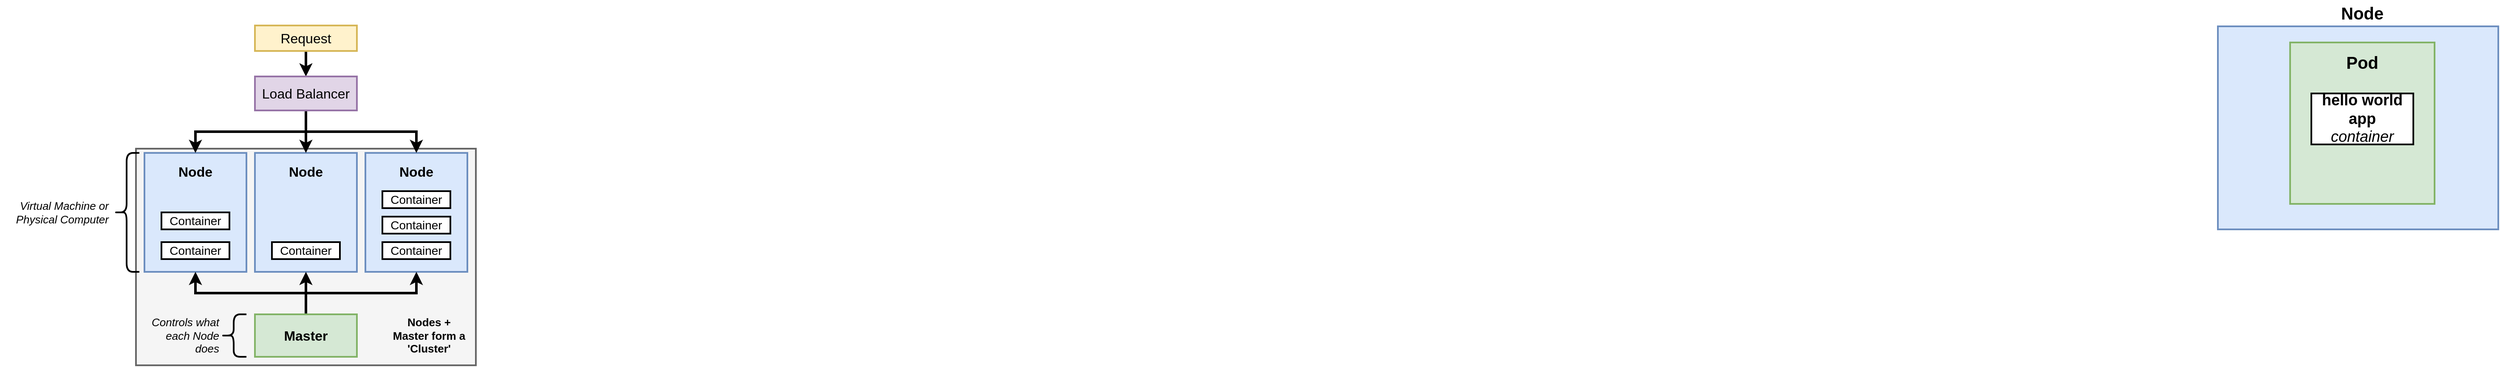 <mxfile version="20.2.3" type="device" pages="5"><diagram id="d8bwwa-ZED88aLFkcesn" name="master"><mxGraphModel dx="1422" dy="865" grid="1" gridSize="10" guides="1" tooltips="1" connect="1" arrows="1" fold="1" page="1" pageScale="1" pageWidth="827" pageHeight="1169" math="0" shadow="0"><root><mxCell id="0"/><mxCell id="1" parent="0"/><mxCell id="liQPKDitOIQD05D9IKX9-5" value="" style="rounded=0;whiteSpace=wrap;html=1;strokeWidth=2;fontSize=13;align=right;fillColor=#f5f5f5;strokeColor=#666666;" parent="1" vertex="1"><mxGeometry x="260" y="435" width="400" height="255" as="geometry"/></mxCell><mxCell id="liQPKDitOIQD05D9IKX9-6" value="Node&lt;br&gt;&lt;br&gt;&lt;br&gt;&lt;br&gt;&lt;br&gt;&lt;br&gt;" style="rounded=0;whiteSpace=wrap;html=1;strokeWidth=2;fontSize=16;align=center;fillColor=#dae8fc;strokeColor=#6c8ebf;fontStyle=1" parent="1" vertex="1"><mxGeometry x="270" y="440" width="120" height="140" as="geometry"/></mxCell><mxCell id="liQPKDitOIQD05D9IKX9-7" value="Node&lt;br&gt;&lt;br&gt;&lt;br&gt;&lt;br&gt;&lt;br&gt;&lt;br&gt;" style="rounded=0;whiteSpace=wrap;html=1;strokeWidth=2;fontSize=16;align=center;fillColor=#dae8fc;strokeColor=#6c8ebf;fontStyle=1" parent="1" vertex="1"><mxGeometry x="400" y="440" width="120" height="140" as="geometry"/></mxCell><mxCell id="liQPKDitOIQD05D9IKX9-8" value="Node&lt;br&gt;&lt;br&gt;&lt;br&gt;&lt;br&gt;&lt;br&gt;&lt;br&gt;" style="rounded=0;whiteSpace=wrap;html=1;strokeWidth=2;fontSize=16;align=center;fillColor=#dae8fc;strokeColor=#6c8ebf;fontStyle=1" parent="1" vertex="1"><mxGeometry x="530" y="440" width="120" height="140" as="geometry"/></mxCell><mxCell id="liQPKDitOIQD05D9IKX9-9" style="edgeStyle=orthogonalEdgeStyle;rounded=0;html=1;exitX=0.5;exitY=0;jettySize=auto;orthogonalLoop=1;strokeWidth=3;fontSize=16;" parent="1" source="liQPKDitOIQD05D9IKX9-12" target="liQPKDitOIQD05D9IKX9-6" edge="1"><mxGeometry relative="1" as="geometry"/></mxCell><mxCell id="liQPKDitOIQD05D9IKX9-10" style="edgeStyle=orthogonalEdgeStyle;rounded=0;html=1;exitX=0.5;exitY=0;jettySize=auto;orthogonalLoop=1;strokeWidth=3;fontSize=16;" parent="1" source="liQPKDitOIQD05D9IKX9-12" target="liQPKDitOIQD05D9IKX9-7" edge="1"><mxGeometry relative="1" as="geometry"/></mxCell><mxCell id="liQPKDitOIQD05D9IKX9-11" style="edgeStyle=orthogonalEdgeStyle;rounded=0;html=1;exitX=0.5;exitY=0;jettySize=auto;orthogonalLoop=1;strokeWidth=3;fontSize=16;" parent="1" source="liQPKDitOIQD05D9IKX9-12" target="liQPKDitOIQD05D9IKX9-8" edge="1"><mxGeometry relative="1" as="geometry"/></mxCell><mxCell id="liQPKDitOIQD05D9IKX9-12" value="Master" style="rounded=0;whiteSpace=wrap;html=1;strokeWidth=2;fontSize=16;align=center;fillColor=#d5e8d4;strokeColor=#82b366;fontStyle=1" parent="1" vertex="1"><mxGeometry x="400" y="630" width="120" height="50" as="geometry"/></mxCell><mxCell id="liQPKDitOIQD05D9IKX9-13" style="edgeStyle=orthogonalEdgeStyle;rounded=0;html=1;exitX=0.5;exitY=1;jettySize=auto;orthogonalLoop=1;strokeWidth=3;fontSize=16;" parent="1" source="liQPKDitOIQD05D9IKX9-14" target="liQPKDitOIQD05D9IKX9-18" edge="1"><mxGeometry relative="1" as="geometry"/></mxCell><mxCell id="liQPKDitOIQD05D9IKX9-14" value="Request" style="rounded=0;whiteSpace=wrap;html=1;strokeWidth=2;fontSize=16;align=center;fillColor=#fff2cc;strokeColor=#d6b656;" parent="1" vertex="1"><mxGeometry x="400" y="290" width="120" height="30" as="geometry"/></mxCell><mxCell id="liQPKDitOIQD05D9IKX9-15" style="edgeStyle=orthogonalEdgeStyle;rounded=0;html=1;exitX=0.5;exitY=1;entryX=0.5;entryY=0;jettySize=auto;orthogonalLoop=1;strokeWidth=3;fontSize=16;" parent="1" source="liQPKDitOIQD05D9IKX9-18" target="liQPKDitOIQD05D9IKX9-6" edge="1"><mxGeometry relative="1" as="geometry"/></mxCell><mxCell id="liQPKDitOIQD05D9IKX9-16" style="edgeStyle=orthogonalEdgeStyle;rounded=0;html=1;exitX=0.5;exitY=1;jettySize=auto;orthogonalLoop=1;strokeWidth=3;fontSize=16;" parent="1" source="liQPKDitOIQD05D9IKX9-18" target="liQPKDitOIQD05D9IKX9-7" edge="1"><mxGeometry relative="1" as="geometry"/></mxCell><mxCell id="liQPKDitOIQD05D9IKX9-17" style="edgeStyle=orthogonalEdgeStyle;rounded=0;html=1;exitX=0.5;exitY=1;jettySize=auto;orthogonalLoop=1;strokeWidth=3;fontSize=16;" parent="1" source="liQPKDitOIQD05D9IKX9-18" target="liQPKDitOIQD05D9IKX9-8" edge="1"><mxGeometry relative="1" as="geometry"/></mxCell><mxCell id="liQPKDitOIQD05D9IKX9-18" value="Load Balancer" style="rounded=0;whiteSpace=wrap;html=1;strokeWidth=2;fontSize=16;align=center;fillColor=#e1d5e7;strokeColor=#9673a6;" parent="1" vertex="1"><mxGeometry x="400" y="350" width="120" height="40" as="geometry"/></mxCell><mxCell id="liQPKDitOIQD05D9IKX9-19" value="Container" style="rounded=0;whiteSpace=wrap;html=1;strokeWidth=2;fontSize=14;align=center;" parent="1" vertex="1"><mxGeometry x="290" y="545" width="80" height="20" as="geometry"/></mxCell><mxCell id="liQPKDitOIQD05D9IKX9-20" value="Container" style="rounded=0;whiteSpace=wrap;html=1;strokeWidth=2;fontSize=14;align=center;" parent="1" vertex="1"><mxGeometry x="420" y="545" width="80" height="20" as="geometry"/></mxCell><mxCell id="liQPKDitOIQD05D9IKX9-21" value="Container" style="rounded=0;whiteSpace=wrap;html=1;strokeWidth=2;fontSize=14;align=center;" parent="1" vertex="1"><mxGeometry x="550" y="545" width="80" height="20" as="geometry"/></mxCell><mxCell id="liQPKDitOIQD05D9IKX9-22" value="Container" style="rounded=0;whiteSpace=wrap;html=1;strokeWidth=2;fontSize=14;align=center;" parent="1" vertex="1"><mxGeometry x="550" y="515" width="80" height="20" as="geometry"/></mxCell><mxCell id="liQPKDitOIQD05D9IKX9-23" value="Container" style="rounded=0;whiteSpace=wrap;html=1;strokeWidth=2;fontSize=14;align=center;" parent="1" vertex="1"><mxGeometry x="550" y="485" width="80" height="20" as="geometry"/></mxCell><mxCell id="liQPKDitOIQD05D9IKX9-24" value="Container" style="rounded=0;whiteSpace=wrap;html=1;strokeWidth=2;fontSize=14;align=center;" parent="1" vertex="1"><mxGeometry x="290" y="510" width="80" height="20" as="geometry"/></mxCell><mxCell id="liQPKDitOIQD05D9IKX9-25" style="edgeStyle=orthogonalEdgeStyle;rounded=0;html=1;exitX=0.25;exitY=1;entryX=0.25;entryY=1;jettySize=auto;orthogonalLoop=1;strokeWidth=3;fontSize=14;" parent="1" source="liQPKDitOIQD05D9IKX9-19" target="liQPKDitOIQD05D9IKX9-19" edge="1"><mxGeometry relative="1" as="geometry"/></mxCell><mxCell id="liQPKDitOIQD05D9IKX9-26" value="Virtual Machine or Physical Computer" style="text;html=1;strokeColor=none;fillColor=none;align=right;verticalAlign=middle;whiteSpace=wrap;rounded=0;fontSize=13;fontStyle=2" parent="1" vertex="1"><mxGeometry x="100" y="500" width="130" height="20" as="geometry"/></mxCell><mxCell id="liQPKDitOIQD05D9IKX9-27" value="" style="shape=curlyBracket;whiteSpace=wrap;html=1;rounded=1;strokeWidth=2;fontSize=20;align=center;" parent="1" vertex="1"><mxGeometry x="360" y="630" width="30" height="50" as="geometry"/></mxCell><mxCell id="liQPKDitOIQD05D9IKX9-28" value="Controls what each Node does" style="text;html=1;strokeColor=none;fillColor=none;align=right;verticalAlign=middle;whiteSpace=wrap;rounded=0;fontSize=13;fontStyle=2" parent="1" vertex="1"><mxGeometry x="270" y="645" width="90" height="20" as="geometry"/></mxCell><mxCell id="liQPKDitOIQD05D9IKX9-29" value="Nodes + Master form a 'Cluster'" style="text;html=1;strokeColor=none;fillColor=none;align=center;verticalAlign=middle;whiteSpace=wrap;rounded=0;fontSize=13;fontStyle=1" parent="1" vertex="1"><mxGeometry x="560" y="632.5" width="90" height="45" as="geometry"/></mxCell><mxCell id="liQPKDitOIQD05D9IKX9-30" value="" style="shape=curlyBracket;whiteSpace=wrap;html=1;rounded=1;strokeWidth=2;fontSize=20;align=center;" parent="1" vertex="1"><mxGeometry x="234" y="440" width="30" height="140" as="geometry"/></mxCell><mxCell id="gTqYe9OvItD3_VMJMryc-1" value="" style="rounded=0;whiteSpace=wrap;html=1;strokeWidth=2;fontSize=20;align=left;fillColor=#dae8fc;strokeColor=#6c8ebf;" parent="1" vertex="1"><mxGeometry x="2710" y="291" width="330" height="239" as="geometry"/></mxCell><mxCell id="gTqYe9OvItD3_VMJMryc-2" value="Pod&lt;br&gt;&lt;br&gt;&lt;br&gt;&lt;br&gt;&lt;br&gt;&lt;br&gt;&lt;br&gt;" style="rounded=0;whiteSpace=wrap;html=1;strokeWidth=2;fontSize=20;align=center;fillColor=#d5e8d4;strokeColor=#82b366;fontStyle=1" parent="1" vertex="1"><mxGeometry x="2795" y="310" width="170" height="190" as="geometry"/></mxCell><mxCell id="gTqYe9OvItD3_VMJMryc-3" value="&lt;b&gt;hello world app&lt;/b&gt;&lt;br&gt;&lt;i&gt;container&lt;/i&gt;" style="rounded=0;whiteSpace=wrap;html=1;strokeWidth=2;fontSize=18;align=center;" parent="1" vertex="1"><mxGeometry x="2820" y="370" width="120" height="60" as="geometry"/></mxCell><mxCell id="gTqYe9OvItD3_VMJMryc-4" value="Node" style="text;html=1;strokeColor=none;fillColor=none;align=center;verticalAlign=middle;whiteSpace=wrap;rounded=0;fontSize=20;fontStyle=1" parent="1" vertex="1"><mxGeometry x="2810" y="260" width="140" height="30" as="geometry"/></mxCell></root></mxGraphModel></diagram><diagram id="yPIWleA8-_ztmyZn7-Gh" name="container"><mxGraphModel dx="1422" dy="865" grid="1" gridSize="10" guides="1" tooltips="1" connect="1" arrows="1" fold="1" page="1" pageScale="1" pageWidth="827" pageHeight="1169" math="0" shadow="0"><root><mxCell id="0"/><mxCell id="1" parent="0"/><mxCell id="FeJFxpr73YjAnh55xDYw-1" value="" style="rounded=0;whiteSpace=wrap;html=1;strokeWidth=4;fontSize=18;align=center;fillColor=none;dashed=1;dashPattern=1 1;strokeColor=#b85450;" parent="1" vertex="1"><mxGeometry x="815" y="148" width="317" height="382" as="geometry"/></mxCell><mxCell id="FeJFxpr73YjAnh55xDYw-2" style="edgeStyle=orthogonalEdgeStyle;rounded=0;html=1;exitX=0.5;exitY=1;jettySize=auto;orthogonalLoop=1;strokeWidth=3;fontSize=18;" parent="1" source="FeJFxpr73YjAnh55xDYw-3" edge="1"><mxGeometry relative="1" as="geometry"><mxPoint x="915.333" y="263.333" as="targetPoint"/></mxGeometry></mxCell><mxCell id="FeJFxpr73YjAnh55xDYw-3" value="" style="rounded=0;whiteSpace=wrap;html=1;strokeWidth=2;fontSize=24;align=center;fillColor=#dae8fc;strokeColor=#6c8ebf;" parent="1" vertex="1"><mxGeometry x="840" y="163" width="150" height="60" as="geometry"/></mxCell><mxCell id="FeJFxpr73YjAnh55xDYw-4" value="Container" style="text;html=1;strokeColor=none;fillColor=none;align=center;verticalAlign=middle;whiteSpace=wrap;rounded=0;dashed=1;dashPattern=1 1;fontSize=18;fontStyle=1" parent="1" vertex="1"><mxGeometry x="962" y="123" width="40" height="20" as="geometry"/></mxCell><mxCell id="FeJFxpr73YjAnh55xDYw-5" value="Network" style="rounded=0;whiteSpace=wrap;html=1;strokeWidth=2;fontSize=14;align=center;fillColor=#dae8fc;strokeColor=#6c8ebf;" parent="1" vertex="1"><mxGeometry x="916.5" y="363" width="82" height="40" as="geometry"/></mxCell><mxCell id="FeJFxpr73YjAnh55xDYw-6" value="Kernel" style="rounded=0;whiteSpace=wrap;html=1;strokeWidth=2;fillColor=#ffffff;fontSize=18;align=center;strokeColor=#000000;" parent="1" vertex="1"><mxGeometry x="855" y="263" width="335" height="60" as="geometry"/></mxCell><mxCell id="FeJFxpr73YjAnh55xDYw-7" value="RAM" style="rounded=0;whiteSpace=wrap;html=1;strokeWidth=2;fontSize=14;align=center;fillColor=#dae8fc;strokeColor=#6c8ebf;" parent="1" vertex="1"><mxGeometry x="827" y="363" width="82" height="40" as="geometry"/></mxCell><mxCell id="FeJFxpr73YjAnh55xDYw-8" value="CPU" style="rounded=0;whiteSpace=wrap;html=1;strokeWidth=2;fontSize=14;align=center;fillColor=#dae8fc;strokeColor=#6c8ebf;" parent="1" vertex="1"><mxGeometry x="1009" y="363" width="82" height="40" as="geometry"/></mxCell><mxCell id="FeJFxpr73YjAnh55xDYw-9" style="edgeStyle=orthogonalEdgeStyle;rounded=0;html=1;exitX=0.5;exitY=1;jettySize=auto;orthogonalLoop=1;strokeWidth=3;fontSize=18;" parent="1" edge="1"><mxGeometry relative="1" as="geometry"><mxPoint x="916" y="323" as="sourcePoint"/><mxPoint x="916" y="353.333" as="targetPoint"/></mxGeometry></mxCell><mxCell id="FeJFxpr73YjAnh55xDYw-10" value="" style="rounded=0;whiteSpace=wrap;html=1;strokeWidth=2;fontSize=14;align=center;fillColor=#dae8fc;strokeColor=#6c8ebf;" parent="1" vertex="1"><mxGeometry x="445" y="422" width="170" height="105" as="geometry"/></mxCell><mxCell id="FeJFxpr73YjAnh55xDYw-11" value="Node:alpine Image" style="rounded=0;whiteSpace=wrap;html=1;strokeWidth=2;fontSize=18;align=center;fillColor=#ffffff;strokeColor=#000000;fontStyle=1" parent="1" vertex="1"><mxGeometry x="445" y="350" width="310" height="43" as="geometry"/></mxCell><mxCell id="FeJFxpr73YjAnh55xDYw-12" value="bin" style="rounded=0;whiteSpace=wrap;html=1;strokeWidth=2;fontSize=12;align=center;" parent="1" vertex="1"><mxGeometry x="460" y="439.5" width="40" height="30" as="geometry"/></mxCell><mxCell id="FeJFxpr73YjAnh55xDYw-13" value="FS Snapshot" style="rounded=0;whiteSpace=wrap;html=1;strokeWidth=2;fontSize=16;align=center;fillColor=#d5e8d4;strokeColor=#82b366;fontStyle=0" parent="1" vertex="1"><mxGeometry x="445" y="393" width="170" height="29" as="geometry"/></mxCell><mxCell id="FeJFxpr73YjAnh55xDYw-14" value="Startup Command" style="rounded=0;whiteSpace=wrap;html=1;strokeWidth=2;fontSize=16;align=center;fillColor=#d5e8d4;strokeColor=#82b366;fontStyle=0" parent="1" vertex="1"><mxGeometry x="615" y="393" width="140" height="29" as="geometry"/></mxCell><mxCell id="FeJFxpr73YjAnh55xDYw-15" value="" style="rounded=0;whiteSpace=wrap;html=1;strokeWidth=2;fontSize=14;align=center;fillColor=#dae8fc;strokeColor=#6c8ebf;" parent="1" vertex="1"><mxGeometry x="615" y="422" width="140" height="105" as="geometry"/></mxCell><mxCell id="FeJFxpr73YjAnh55xDYw-16" value="[&quot;npm&quot;,&quot;start&quot;]" style="rounded=0;whiteSpace=wrap;html=1;strokeWidth=2;fontSize=12;align=center;" parent="1" vertex="1"><mxGeometry x="625" y="459.5" width="120" height="30" as="geometry"/></mxCell><mxCell id="FeJFxpr73YjAnh55xDYw-17" value="Running process" style="text;html=1;strokeColor=none;fillColor=none;align=left;verticalAlign=middle;whiteSpace=wrap;rounded=0;fontSize=13;fontStyle=2" parent="1" vertex="1"><mxGeometry x="999" y="183" width="40" height="20" as="geometry"/></mxCell><mxCell id="FeJFxpr73YjAnh55xDYw-18" value="" style="shape=curlyBracket;whiteSpace=wrap;html=1;rounded=1;strokeWidth=2;fontSize=14;align=center;rotation=180;" parent="1" vertex="1"><mxGeometry x="1002" y="408.5" width="22" height="105" as="geometry"/></mxCell><mxCell id="FeJFxpr73YjAnh55xDYw-19" value="Hard drive segment for this process" style="text;html=1;strokeColor=none;fillColor=none;align=left;verticalAlign=middle;whiteSpace=wrap;rounded=0;fontSize=11;" parent="1" vertex="1"><mxGeometry x="1024" y="431" width="106" height="60" as="geometry"/></mxCell><mxCell id="FeJFxpr73YjAnh55xDYw-20" value="dev" style="rounded=0;whiteSpace=wrap;html=1;strokeWidth=2;fontSize=12;align=center;" parent="1" vertex="1"><mxGeometry x="510" y="439.5" width="40" height="30" as="geometry"/></mxCell><mxCell id="FeJFxpr73YjAnh55xDYw-21" value="etc" style="rounded=0;whiteSpace=wrap;html=1;strokeWidth=2;fontSize=12;align=center;" parent="1" vertex="1"><mxGeometry x="560" y="439.5" width="40" height="30" as="geometry"/></mxCell><mxCell id="FeJFxpr73YjAnh55xDYw-22" value="home" style="rounded=0;whiteSpace=wrap;html=1;strokeWidth=2;fontSize=12;align=center;" parent="1" vertex="1"><mxGeometry x="460" y="479.5" width="40" height="30" as="geometry"/></mxCell><mxCell id="FeJFxpr73YjAnh55xDYw-23" value="proc" style="rounded=0;whiteSpace=wrap;html=1;strokeWidth=2;fontSize=12;align=center;" parent="1" vertex="1"><mxGeometry x="510" y="479.5" width="40" height="30" as="geometry"/></mxCell><mxCell id="FeJFxpr73YjAnh55xDYw-24" value="" style="rounded=0;whiteSpace=wrap;html=1;strokeWidth=2;fontSize=12;align=center;" parent="1" vertex="1"><mxGeometry x="854" y="178" width="127" height="30" as="geometry"/></mxCell><mxCell id="FeJFxpr73YjAnh55xDYw-25" value="FROM" style="rounded=0;whiteSpace=wrap;html=1;strokeWidth=2;fontSize=20;align=center;fillColor=#dae8fc;strokeColor=#6c8ebf;" parent="1" vertex="1"><mxGeometry x="460" y="128" width="80" height="40" as="geometry"/></mxCell><mxCell id="FeJFxpr73YjAnh55xDYw-26" value="node:alpine" style="rounded=0;whiteSpace=wrap;html=1;strokeWidth=2;fontSize=20;align=center;" parent="1" vertex="1"><mxGeometry x="540" y="128" width="220" height="40" as="geometry"/></mxCell><mxCell id="FeJFxpr73YjAnh55xDYw-27" style="edgeStyle=orthogonalEdgeStyle;rounded=0;html=1;exitX=0;exitY=0.25;entryX=0;entryY=0.5;jettySize=auto;orthogonalLoop=1;strokeWidth=3;fontSize=24;" parent="1" source="FeJFxpr73YjAnh55xDYw-28" target="FeJFxpr73YjAnh55xDYw-25" edge="1"><mxGeometry relative="1" as="geometry"/></mxCell><mxCell id="FeJFxpr73YjAnh55xDYw-28" value="RUN" style="rounded=0;whiteSpace=wrap;html=1;strokeWidth=2;fontSize=20;align=center;fillColor=#dae8fc;strokeColor=#6c8ebf;" parent="1" vertex="1"><mxGeometry x="460" y="178" width="80" height="42" as="geometry"/></mxCell><mxCell id="FeJFxpr73YjAnh55xDYw-29" value="npm install" style="rounded=0;whiteSpace=wrap;html=1;strokeWidth=2;fontSize=20;align=center;" parent="1" vertex="1"><mxGeometry x="540" y="178" width="220" height="42" as="geometry"/></mxCell><mxCell id="FeJFxpr73YjAnh55xDYw-30" value="CMD" style="rounded=0;whiteSpace=wrap;html=1;strokeWidth=2;fontSize=20;align=center;fillColor=#dae8fc;strokeColor=#6c8ebf;" parent="1" vertex="1"><mxGeometry x="460" y="233" width="80" height="37" as="geometry"/></mxCell><mxCell id="FeJFxpr73YjAnh55xDYw-31" value="[&quot;npm&quot;, &quot;start&quot;]" style="rounded=0;whiteSpace=wrap;html=1;strokeWidth=2;fontSize=20;align=center;" parent="1" vertex="1"><mxGeometry x="539" y="233" width="221" height="37" as="geometry"/></mxCell><mxCell id="FeJFxpr73YjAnh55xDYw-32" value="redis" style="rounded=0;whiteSpace=wrap;html=1;strokeWidth=2;fontSize=12;align=center;" parent="1" vertex="1"><mxGeometry x="560" y="479.5" width="40" height="30" as="geometry"/></mxCell><mxCell id="FeJFxpr73YjAnh55xDYw-33" style="edgeStyle=orthogonalEdgeStyle;rounded=0;html=1;exitX=0.5;exitY=1;entryX=0.5;entryY=1;jettySize=auto;orthogonalLoop=1;strokeWidth=3;fontSize=20;" parent="1" source="FeJFxpr73YjAnh55xDYw-32" target="FeJFxpr73YjAnh55xDYw-32" edge="1"><mxGeometry relative="1" as="geometry"/></mxCell><mxCell id="FeJFxpr73YjAnh55xDYw-34" value="" style="rounded=0;whiteSpace=wrap;html=1;strokeWidth=2;fontSize=14;align=center;fillColor=#dae8fc;strokeColor=#6c8ebf;" parent="1" vertex="1"><mxGeometry x="445" y="422" width="170" height="105" as="geometry"/></mxCell><mxCell id="FeJFxpr73YjAnh55xDYw-35" value="bin" style="rounded=0;whiteSpace=wrap;html=1;strokeWidth=2;fontSize=12;align=center;" parent="1" vertex="1"><mxGeometry x="460" y="439.5" width="40" height="30" as="geometry"/></mxCell><mxCell id="FeJFxpr73YjAnh55xDYw-36" value="dev" style="rounded=0;whiteSpace=wrap;html=1;strokeWidth=2;fontSize=12;align=center;" parent="1" vertex="1"><mxGeometry x="510" y="439.5" width="40" height="30" as="geometry"/></mxCell><mxCell id="FeJFxpr73YjAnh55xDYw-37" value="etc" style="rounded=0;whiteSpace=wrap;html=1;strokeWidth=2;fontSize=12;align=center;" parent="1" vertex="1"><mxGeometry x="560" y="439.5" width="40" height="30" as="geometry"/></mxCell><mxCell id="FeJFxpr73YjAnh55xDYw-38" value="home" style="rounded=0;whiteSpace=wrap;html=1;strokeWidth=2;fontSize=12;align=center;" parent="1" vertex="1"><mxGeometry x="460" y="479.5" width="40" height="30" as="geometry"/></mxCell><mxCell id="FeJFxpr73YjAnh55xDYw-39" value="proc" style="rounded=0;whiteSpace=wrap;html=1;strokeWidth=2;fontSize=12;align=center;" parent="1" vertex="1"><mxGeometry x="510" y="479.5" width="40" height="30" as="geometry"/></mxCell><mxCell id="FeJFxpr73YjAnh55xDYw-40" style="edgeStyle=orthogonalEdgeStyle;rounded=0;html=1;exitX=0.5;exitY=1;entryX=0.5;entryY=1;jettySize=auto;orthogonalLoop=1;strokeWidth=3;fontSize=20;" parent="1" edge="1"><mxGeometry relative="1" as="geometry"><mxPoint x="580" y="509.333" as="sourcePoint"/><mxPoint x="580" y="509.333" as="targetPoint"/></mxGeometry></mxCell><mxCell id="FeJFxpr73YjAnh55xDYw-41" value="" style="rounded=0;whiteSpace=wrap;html=1;strokeWidth=2;fontSize=14;align=center;fillColor=#dae8fc;strokeColor=#6c8ebf;" parent="1" vertex="1"><mxGeometry x="827" y="408.5" width="170" height="105" as="geometry"/></mxCell><mxCell id="FeJFxpr73YjAnh55xDYw-42" value="bin" style="rounded=0;whiteSpace=wrap;html=1;strokeWidth=2;fontSize=12;align=center;" parent="1" vertex="1"><mxGeometry x="842" y="426" width="40" height="30" as="geometry"/></mxCell><mxCell id="FeJFxpr73YjAnh55xDYw-43" value="dev" style="rounded=0;whiteSpace=wrap;html=1;strokeWidth=2;fontSize=12;align=center;" parent="1" vertex="1"><mxGeometry x="892" y="426" width="40" height="30" as="geometry"/></mxCell><mxCell id="FeJFxpr73YjAnh55xDYw-44" value="etc" style="rounded=0;whiteSpace=wrap;html=1;strokeWidth=2;fontSize=12;align=center;" parent="1" vertex="1"><mxGeometry x="942" y="426" width="40" height="30" as="geometry"/></mxCell><mxCell id="FeJFxpr73YjAnh55xDYw-45" value="home" style="rounded=0;whiteSpace=wrap;html=1;strokeWidth=2;fontSize=12;align=center;" parent="1" vertex="1"><mxGeometry x="842" y="466" width="40" height="30" as="geometry"/></mxCell><mxCell id="FeJFxpr73YjAnh55xDYw-46" value="proc" style="rounded=0;whiteSpace=wrap;html=1;strokeWidth=2;fontSize=12;align=center;" parent="1" vertex="1"><mxGeometry x="892" y="466" width="40" height="30" as="geometry"/></mxCell><mxCell id="FeJFxpr73YjAnh55xDYw-47" value="redis" style="rounded=0;whiteSpace=wrap;html=1;strokeWidth=2;fontSize=12;align=center;" parent="1" vertex="1"><mxGeometry x="942" y="466" width="40" height="30" as="geometry"/></mxCell><mxCell id="FeJFxpr73YjAnh55xDYw-48" style="edgeStyle=orthogonalEdgeStyle;rounded=0;html=1;exitX=0.5;exitY=1;entryX=0.5;entryY=1;jettySize=auto;orthogonalLoop=1;strokeWidth=3;fontSize=20;" parent="1" source="FeJFxpr73YjAnh55xDYw-47" target="FeJFxpr73YjAnh55xDYw-47" edge="1"><mxGeometry relative="1" as="geometry"/></mxCell><mxCell id="FeJFxpr73YjAnh55xDYw-49" value="" style="rounded=0;whiteSpace=wrap;html=1;strokeWidth=2;fontSize=14;align=center;fillColor=#dae8fc;strokeColor=#6c8ebf;" parent="1" vertex="1"><mxGeometry x="827" y="408.5" width="170" height="105" as="geometry"/></mxCell><mxCell id="FeJFxpr73YjAnh55xDYw-50" value="bin" style="rounded=0;whiteSpace=wrap;html=1;strokeWidth=2;fontSize=12;align=center;" parent="1" vertex="1"><mxGeometry x="842" y="426" width="40" height="30" as="geometry"/></mxCell><mxCell id="FeJFxpr73YjAnh55xDYw-51" value="dev" style="rounded=0;whiteSpace=wrap;html=1;strokeWidth=2;fontSize=12;align=center;" parent="1" vertex="1"><mxGeometry x="892" y="426" width="40" height="30" as="geometry"/></mxCell><mxCell id="FeJFxpr73YjAnh55xDYw-52" value="etc" style="rounded=0;whiteSpace=wrap;html=1;strokeWidth=2;fontSize=12;align=center;" parent="1" vertex="1"><mxGeometry x="942" y="426" width="40" height="30" as="geometry"/></mxCell><mxCell id="FeJFxpr73YjAnh55xDYw-53" value="home" style="rounded=0;whiteSpace=wrap;html=1;strokeWidth=2;fontSize=12;align=center;" parent="1" vertex="1"><mxGeometry x="842" y="466" width="40" height="30" as="geometry"/></mxCell><mxCell id="FeJFxpr73YjAnh55xDYw-54" value="proc" style="rounded=0;whiteSpace=wrap;html=1;strokeWidth=2;fontSize=12;align=center;" parent="1" vertex="1"><mxGeometry x="892" y="466" width="40" height="30" as="geometry"/></mxCell><mxCell id="mhTsqlDxLHIKF_YkwY3V-1" value="" style="rounded=0;whiteSpace=wrap;html=1;strokeWidth=2;fontSize=20;align=left;fillColor=#dae8fc;strokeColor=#6c8ebf;" parent="1" vertex="1"><mxGeometry x="1290" y="141" width="330" height="249" as="geometry"/></mxCell><mxCell id="mhTsqlDxLHIKF_YkwY3V-2" value="Pod&lt;br&gt;&lt;br&gt;&lt;br&gt;&lt;br&gt;&lt;br&gt;&lt;br&gt;&lt;br&gt;" style="rounded=0;whiteSpace=wrap;html=1;strokeWidth=2;fontSize=20;align=center;fillColor=#d5e8d4;strokeColor=#82b366;fontStyle=1" parent="1" vertex="1"><mxGeometry x="1375" y="160" width="170" height="190" as="geometry"/></mxCell><mxCell id="mhTsqlDxLHIKF_YkwY3V-3" value="&lt;b&gt;hello world app&lt;/b&gt;&lt;br&gt;&lt;i&gt;container&lt;/i&gt;" style="rounded=0;whiteSpace=wrap;html=1;strokeWidth=2;fontSize=18;align=center;" parent="1" vertex="1"><mxGeometry x="1400" y="220" width="120" height="60" as="geometry"/></mxCell><mxCell id="mhTsqlDxLHIKF_YkwY3V-4" value="Node" style="text;html=1;strokeColor=none;fillColor=none;align=center;verticalAlign=middle;whiteSpace=wrap;rounded=0;fontSize=20;fontStyle=1" parent="1" vertex="1"><mxGeometry x="1390" y="110" width="140" height="30" as="geometry"/></mxCell></root></mxGraphModel></diagram><diagram id="c8VDFMDxZ3mhufNJ77SK" name="Object Types"><mxGraphModel dx="1422" dy="865" grid="1" gridSize="10" guides="1" tooltips="1" connect="1" arrows="1" fold="1" page="1" pageScale="1" pageWidth="827" pageHeight="1169" math="0" shadow="0"><root><mxCell id="0"/><mxCell id="1" parent="0"/><mxCell id="80is-DVTf1GOXWE25kIh-1" style="edgeStyle=orthogonalEdgeStyle;rounded=0;html=1;exitX=1;exitY=0.5;jettySize=auto;orthogonalLoop=1;strokeWidth=3;fontSize=16;" parent="1" source="80is-DVTf1GOXWE25kIh-2" target="80is-DVTf1GOXWE25kIh-6" edge="1"><mxGeometry relative="1" as="geometry"/></mxCell><mxCell id="80is-DVTf1GOXWE25kIh-2" value="Pods" style="rounded=0;whiteSpace=wrap;html=1;strokeWidth=2;fontSize=32;align=center;fillColor=#dae8fc;strokeColor=#6c8ebf;" parent="1" vertex="1"><mxGeometry x="214" y="130" width="230" height="80" as="geometry"/></mxCell><mxCell id="80is-DVTf1GOXWE25kIh-3" value="Object Types" style="text;html=1;strokeColor=none;fillColor=none;align=center;verticalAlign=middle;whiteSpace=wrap;rounded=0;fontSize=24;" parent="1" vertex="1"><mxGeometry x="256.5" y="90" width="145" height="40" as="geometry"/></mxCell><mxCell id="80is-DVTf1GOXWE25kIh-4" style="edgeStyle=orthogonalEdgeStyle;rounded=0;html=1;exitX=1;exitY=0.5;jettySize=auto;orthogonalLoop=1;strokeWidth=3;fontSize=16;" parent="1" source="80is-DVTf1GOXWE25kIh-5" target="80is-DVTf1GOXWE25kIh-7" edge="1"><mxGeometry relative="1" as="geometry"/></mxCell><mxCell id="80is-DVTf1GOXWE25kIh-5" value="Services" style="rounded=0;whiteSpace=wrap;html=1;strokeWidth=2;fontSize=32;align=center;fillColor=#dae8fc;strokeColor=#6c8ebf;" parent="1" vertex="1"><mxGeometry x="214" y="330" width="230" height="80" as="geometry"/></mxCell><mxCell id="80is-DVTf1GOXWE25kIh-6" value="Runs one or more closely related containers" style="rounded=0;whiteSpace=wrap;html=1;strokeWidth=2;fontSize=16;align=center;" parent="1" vertex="1"><mxGeometry x="504" y="130" width="270" height="80" as="geometry"/></mxCell><mxCell id="80is-DVTf1GOXWE25kIh-7" value="Sets up networking in a Kubernetes Cluster" style="rounded=0;whiteSpace=wrap;html=1;strokeWidth=2;fontSize=16;align=center;" parent="1" vertex="1"><mxGeometry x="504" y="330" width="270" height="80" as="geometry"/></mxCell><mxCell id="80is-DVTf1GOXWE25kIh-8" style="edgeStyle=orthogonalEdgeStyle;rounded=0;html=1;exitX=1;exitY=0.5;jettySize=auto;orthogonalLoop=1;strokeWidth=3;fontSize=22;" parent="1" source="80is-DVTf1GOXWE25kIh-9" target="80is-DVTf1GOXWE25kIh-15" edge="1"><mxGeometry relative="1" as="geometry"/></mxCell><mxCell id="80is-DVTf1GOXWE25kIh-9" value="ClusterIP" style="rounded=0;whiteSpace=wrap;html=1;strokeWidth=2;fontSize=28;align=center;fillColor=#d5e8d4;strokeColor=#82b366;" parent="1" vertex="1"><mxGeometry x="244" y="410" width="200" height="50" as="geometry"/></mxCell><mxCell id="80is-DVTf1GOXWE25kIh-10" style="edgeStyle=orthogonalEdgeStyle;rounded=0;html=1;exitX=1;exitY=0.5;jettySize=auto;orthogonalLoop=1;strokeWidth=3;fontSize=28;" parent="1" source="80is-DVTf1GOXWE25kIh-11" edge="1"><mxGeometry relative="1" as="geometry"><mxPoint x="504" y="485" as="targetPoint"/></mxGeometry></mxCell><mxCell id="80is-DVTf1GOXWE25kIh-11" value="NodePort" style="rounded=0;whiteSpace=wrap;html=1;strokeWidth=2;fontSize=28;align=center;fillColor=#d5e8d4;strokeColor=#82b366;" parent="1" vertex="1"><mxGeometry x="244" y="460" width="200" height="50" as="geometry"/></mxCell><mxCell id="80is-DVTf1GOXWE25kIh-12" value="LoadBalancer" style="rounded=0;whiteSpace=wrap;html=1;strokeWidth=2;fontSize=28;align=center;fillColor=#d5e8d4;strokeColor=#82b366;" parent="1" vertex="1"><mxGeometry x="244" y="510" width="200" height="50" as="geometry"/></mxCell><mxCell id="80is-DVTf1GOXWE25kIh-13" value="Ingress" style="rounded=0;whiteSpace=wrap;html=1;strokeWidth=2;fontSize=28;align=center;fillColor=#d5e8d4;strokeColor=#82b366;" parent="1" vertex="1"><mxGeometry x="244" y="560" width="200" height="50" as="geometry"/></mxCell><mxCell id="80is-DVTf1GOXWE25kIh-14" value="Exposes a set of pods to the outside world (only good for dev purposes!!!)" style="rounded=0;whiteSpace=wrap;html=1;strokeWidth=2;fontSize=16;align=center;" parent="1" vertex="1"><mxGeometry x="504" y="460" width="270" height="50" as="geometry"/></mxCell><mxCell id="80is-DVTf1GOXWE25kIh-15" value="Exposes a set of pods to &lt;i&gt;other objects in the cluster&lt;/i&gt;" style="rounded=0;whiteSpace=wrap;html=1;strokeWidth=2;fontSize=16;align=center;" parent="1" vertex="1"><mxGeometry x="504" y="410" width="270" height="50" as="geometry"/></mxCell><mxCell id="80is-DVTf1GOXWE25kIh-16" style="edgeStyle=orthogonalEdgeStyle;rounded=0;html=1;exitX=1;exitY=0.5;jettySize=auto;orthogonalLoop=1;strokeWidth=3;fontSize=16;" parent="1" source="80is-DVTf1GOXWE25kIh-17" target="80is-DVTf1GOXWE25kIh-18" edge="1"><mxGeometry relative="1" as="geometry"/></mxCell><mxCell id="80is-DVTf1GOXWE25kIh-17" value="Deployments" style="rounded=0;whiteSpace=wrap;html=1;strokeWidth=2;fontSize=32;align=center;fillColor=#dae8fc;strokeColor=#6c8ebf;" parent="1" vertex="1"><mxGeometry x="214" y="230" width="230" height="80" as="geometry"/></mxCell><mxCell id="80is-DVTf1GOXWE25kIh-18" value="Administers and manages a set of pods" style="rounded=0;whiteSpace=wrap;html=1;strokeWidth=2;fontSize=16;align=center;" parent="1" vertex="1"><mxGeometry x="504" y="230" width="270" height="80" as="geometry"/></mxCell><mxCell id="80is-DVTf1GOXWE25kIh-19" style="edgeStyle=orthogonalEdgeStyle;rounded=0;html=1;exitX=1;exitY=0.5;jettySize=auto;orthogonalLoop=1;strokeWidth=3;fontSize=16;" parent="1" source="80is-DVTf1GOXWE25kIh-20" target="80is-DVTf1GOXWE25kIh-21" edge="1"><mxGeometry relative="1" as="geometry"/></mxCell><mxCell id="80is-DVTf1GOXWE25kIh-20" value="Secrets" style="rounded=0;whiteSpace=wrap;html=1;strokeWidth=2;fontSize=32;align=center;fillColor=#dae8fc;strokeColor=#6c8ebf;" parent="1" vertex="1"><mxGeometry x="214" y="630" width="230" height="80" as="geometry"/></mxCell><mxCell id="80is-DVTf1GOXWE25kIh-21" value="Securely stores a piece of information in the cluster, such as a database password" style="rounded=0;whiteSpace=wrap;html=1;strokeWidth=2;fontSize=16;align=center;" parent="1" vertex="1"><mxGeometry x="504" y="630" width="270" height="80" as="geometry"/></mxCell><mxCell id="80is-DVTf1GOXWE25kIh-22" style="edgeStyle=orthogonalEdgeStyle;rounded=0;html=1;exitX=1;exitY=0.5;jettySize=auto;orthogonalLoop=1;strokeWidth=3;fontSize=28;" parent="1" edge="1"><mxGeometry relative="1" as="geometry"><mxPoint x="504" y="535" as="targetPoint"/><mxPoint x="444" y="535" as="sourcePoint"/></mxGeometry></mxCell><mxCell id="80is-DVTf1GOXWE25kIh-23" value="Legacy way of getting network traffic into a cluster" style="rounded=0;whiteSpace=wrap;html=1;strokeWidth=2;fontSize=16;align=center;" parent="1" vertex="1"><mxGeometry x="504" y="510" width="270" height="50" as="geometry"/></mxCell><mxCell id="80is-DVTf1GOXWE25kIh-24" style="edgeStyle=orthogonalEdgeStyle;rounded=0;html=1;exitX=1;exitY=0.5;jettySize=auto;orthogonalLoop=1;strokeWidth=3;fontSize=28;" parent="1" edge="1"><mxGeometry relative="1" as="geometry"><mxPoint x="504" y="585" as="targetPoint"/><mxPoint x="444" y="585" as="sourcePoint"/></mxGeometry></mxCell><mxCell id="80is-DVTf1GOXWE25kIh-25" value="Exposes a set of services to the outside world" style="rounded=0;whiteSpace=wrap;html=1;strokeWidth=2;fontSize=16;align=center;" parent="1" vertex="1"><mxGeometry x="504" y="560" width="270" height="50" as="geometry"/></mxCell><mxCell id="80is-DVTf1GOXWE25kIh-26" style="edgeStyle=orthogonalEdgeStyle;rounded=0;html=1;exitX=1;exitY=0.5;jettySize=auto;orthogonalLoop=1;strokeWidth=3;fontSize=16;" parent="1" source="80is-DVTf1GOXWE25kIh-27" target="80is-DVTf1GOXWE25kIh-28" edge="1"><mxGeometry relative="1" as="geometry"/></mxCell><mxCell id="80is-DVTf1GOXWE25kIh-27" value="ConfigMap" style="rounded=0;whiteSpace=wrap;html=1;strokeWidth=2;fontSize=32;align=center;fillColor=#dae8fc;strokeColor=#6c8ebf;" parent="1" vertex="1"><mxGeometry x="214" y="750" width="230" height="80" as="geometry"/></mxCell><mxCell id="80is-DVTf1GOXWE25kIh-28" value="&lt;span style=&quot;color: rgb(34, 34, 34); text-align: left; background-color: rgb(255, 255, 255);&quot;&gt;&amp;nbsp;setting configuration data separately from application code&lt;/span&gt;" style="rounded=0;whiteSpace=wrap;html=1;strokeWidth=2;fontSize=16;align=center;" parent="1" vertex="1"><mxGeometry x="504" y="750" width="270" height="80" as="geometry"/></mxCell><mxCell id="80is-DVTf1GOXWE25kIh-29" value="PersistentVolumeClaim" style="rounded=0;whiteSpace=wrap;html=1;strokeWidth=2;fontSize=32;align=center;fillColor=#dae8fc;strokeColor=#6c8ebf;" parent="1" vertex="1"><mxGeometry x="84" y="880" width="360" height="80" as="geometry"/></mxCell><mxCell id="80is-DVTf1GOXWE25kIh-30" value="&lt;span style=&quot;color: rgb(34, 34, 34); text-align: left; background-color: rgb(255, 255, 255);&quot;&gt;&lt;font style=&quot;font-size: 16px;&quot;&gt;(PVC) is a request for storage by a user&lt;/font&gt;&lt;/span&gt;" style="rounded=0;whiteSpace=wrap;html=1;strokeWidth=2;fontSize=16;align=center;" parent="1" vertex="1"><mxGeometry x="504" y="880" width="270" height="80" as="geometry"/></mxCell><mxCell id="80is-DVTf1GOXWE25kIh-31" style="edgeStyle=orthogonalEdgeStyle;rounded=0;html=1;exitX=1;exitY=0.5;jettySize=auto;orthogonalLoop=1;strokeWidth=3;fontSize=16;" parent="1" source="80is-DVTf1GOXWE25kIh-29" target="80is-DVTf1GOXWE25kIh-30" edge="1"><mxGeometry relative="1" as="geometry"/></mxCell><mxCell id="80is-DVTf1GOXWE25kIh-32" style="edgeStyle=orthogonalEdgeStyle;rounded=0;html=1;exitX=1;exitY=0.5;jettySize=auto;orthogonalLoop=1;strokeWidth=3;fontSize=16;" parent="1" source="80is-DVTf1GOXWE25kIh-33" target="80is-DVTf1GOXWE25kIh-34" edge="1"><mxGeometry relative="1" as="geometry"/></mxCell><mxCell id="80is-DVTf1GOXWE25kIh-33" value="HorizontalPodAutoscaler" style="rounded=0;whiteSpace=wrap;html=1;strokeWidth=2;fontSize=32;align=center;fillColor=#dae8fc;strokeColor=#6c8ebf;" parent="1" vertex="1"><mxGeometry x="54" y="1000" width="390" height="80" as="geometry"/></mxCell><mxCell id="80is-DVTf1GOXWE25kIh-34" value="response to increased load is to deploy more Pods" style="rounded=0;whiteSpace=wrap;html=1;strokeWidth=2;fontSize=16;align=center;" parent="1" vertex="1"><mxGeometry x="504" y="1000" width="270" height="80" as="geometry"/></mxCell></root></mxGraphModel></diagram><diagram id="A6u8exuESvr2FIRSLuMX" name="kubernates"><mxGraphModel dx="595" dy="865" grid="1" gridSize="10" guides="1" tooltips="1" connect="1" arrows="1" fold="1" page="1" pageScale="1" pageWidth="827" pageHeight="1169" math="0" shadow="0"><root><mxCell id="0"/><mxCell id="1" parent="0"/><mxCell id="thFsJ3ooOSJ34VTUrlZj-126" value="Pod" style="text;html=1;align=center;verticalAlign=middle;resizable=0;points=[];autosize=1;strokeColor=#6c8ebf;fillColor=#dae8fc;fontSize=16;fontFamily=Helvetica;" parent="1" vertex="1"><mxGeometry x="2490" y="1160" width="50" height="30" as="geometry"/></mxCell><mxCell id="thFsJ3ooOSJ34VTUrlZj-128" value="&lt;div style=&quot;color: rgb(212, 212, 212); background-color: rgb(30, 30, 30); font-family: Consolas, &amp;quot;Courier New&amp;quot;, monospace; font-weight: normal; font-size: 14px; line-height: 19px;&quot;&gt;&lt;div&gt;&lt;span style=&quot;color: #569cd6;&quot;&gt;apiVersion&lt;/span&gt;&lt;span style=&quot;color: #d4d4d4;&quot;&gt;: &lt;/span&gt;&lt;span style=&quot;color: #ce9178;&quot;&gt;v1&lt;/span&gt;&lt;/div&gt;&lt;div&gt;&lt;span style=&quot;color: #569cd6;&quot;&gt;kind&lt;/span&gt;&lt;span style=&quot;color: #d4d4d4;&quot;&gt;: &lt;/span&gt;&lt;span style=&quot;color: #ce9178;&quot;&gt;Pod&lt;/span&gt;&lt;/div&gt;&lt;div&gt;&lt;span style=&quot;color: #569cd6;&quot;&gt;metadata&lt;/span&gt;&lt;span style=&quot;color: #d4d4d4;&quot;&gt;:&lt;/span&gt;&lt;/div&gt;&lt;div&gt;&lt;span style=&quot;color: #d4d4d4;&quot;&gt;&amp;nbsp; &lt;/span&gt;&lt;span style=&quot;color: #569cd6;&quot;&gt;name&lt;/span&gt;&lt;span style=&quot;color: #d4d4d4;&quot;&gt;: &lt;/span&gt;&lt;span style=&quot;color: #ce9178;&quot;&gt;example&lt;/span&gt;&lt;/div&gt;&lt;div&gt;&lt;span style=&quot;color: #d4d4d4;&quot;&gt;&amp;nbsp; &lt;/span&gt;&lt;span style=&quot;color: #569cd6;&quot;&gt;labels&lt;/span&gt;&lt;span style=&quot;color: #d4d4d4;&quot;&gt;:&lt;/span&gt;&lt;/div&gt;&lt;div&gt;&lt;span style=&quot;color: #d4d4d4;&quot;&gt;&amp;nbsp; &amp;nbsp; &lt;/span&gt;&lt;span style=&quot;color: #569cd6;&quot;&gt;component&lt;/span&gt;&lt;span style=&quot;color: #d4d4d4;&quot;&gt;: &lt;/span&gt;&lt;span style=&quot;color: #ce9178;&quot;&gt;example-pod&lt;/span&gt;&lt;/div&gt;&lt;div&gt;&lt;span style=&quot;color: #569cd6;&quot;&gt;spec&lt;/span&gt;&lt;span style=&quot;color: #d4d4d4;&quot;&gt;:&lt;/span&gt;&lt;/div&gt;&lt;div&gt;&lt;span style=&quot;color: #d4d4d4;&quot;&gt;&amp;nbsp; &lt;/span&gt;&lt;span style=&quot;color: #569cd6;&quot;&gt;containers&lt;/span&gt;&lt;span style=&quot;color: #d4d4d4;&quot;&gt;:&lt;/span&gt;&lt;/div&gt;&lt;div&gt;&lt;span style=&quot;color: #d4d4d4;&quot;&gt;&amp;nbsp; &amp;nbsp; - &lt;/span&gt;&lt;span style=&quot;color: #569cd6;&quot;&gt;name&lt;/span&gt;&lt;span style=&quot;color: #d4d4d4;&quot;&gt;: &lt;/span&gt;&lt;span style=&quot;color: #ce9178;&quot;&gt;example1&lt;/span&gt;&lt;/div&gt;&lt;div&gt;&lt;span style=&quot;color: #d4d4d4;&quot;&gt;&amp;nbsp; &amp;nbsp; &amp;nbsp; &lt;/span&gt;&lt;span style=&quot;color: #569cd6;&quot;&gt;image&lt;/span&gt;&lt;span style=&quot;color: #d4d4d4;&quot;&gt;: &lt;/span&gt;&lt;span style=&quot;color: #ce9178;&quot;&gt;example1Image:1.0.0&lt;/span&gt;&lt;span style=&quot;color: #d4d4d4;&quot;&gt; &amp;nbsp; &amp;nbsp;&lt;/span&gt;&lt;/div&gt;&lt;div&gt;&lt;span style=&quot;color: #d4d4d4;&quot;&gt;&amp;nbsp; &amp;nbsp; &amp;nbsp; &lt;/span&gt;&lt;span style=&quot;color: #569cd6;&quot;&gt;ports&lt;/span&gt;&lt;span style=&quot;color: #d4d4d4;&quot;&gt;:&lt;/span&gt;&lt;/div&gt;&lt;div&gt;&lt;span style=&quot;color: #d4d4d4;&quot;&gt;&amp;nbsp; &amp;nbsp; &amp;nbsp; &amp;nbsp; - &lt;/span&gt;&lt;span style=&quot;color: #569cd6;&quot;&gt;containerPort&lt;/span&gt;&lt;span style=&quot;color: #d4d4d4;&quot;&gt;: &lt;/span&gt;&lt;span style=&quot;color: #b5cea8;&quot;&gt;3000&lt;/span&gt;&lt;/div&gt;&lt;br&gt;&lt;/div&gt;" style="text;whiteSpace=wrap;html=1;fontSize=16;fontFamily=Helvetica;" parent="1" vertex="1"><mxGeometry x="2380" y="1195" width="310" height="270" as="geometry"/></mxCell><mxCell id="thFsJ3ooOSJ34VTUrlZj-129" value="Deployment" style="text;html=1;align=center;verticalAlign=middle;resizable=0;points=[];autosize=1;strokeColor=#6c8ebf;fillColor=#dae8fc;fontSize=16;fontFamily=Helvetica;" parent="1" vertex="1"><mxGeometry x="2000" y="1160" width="110" height="30" as="geometry"/></mxCell><mxCell id="thFsJ3ooOSJ34VTUrlZj-153" style="edgeStyle=orthogonalEdgeStyle;rounded=0;orthogonalLoop=1;jettySize=auto;html=1;fontFamily=Helvetica;fontSize=16;" parent="1" source="thFsJ3ooOSJ34VTUrlZj-130" target="thFsJ3ooOSJ34VTUrlZj-128" edge="1"><mxGeometry relative="1" as="geometry"><Array as="points"><mxPoint x="2350" y="1330"/><mxPoint x="2350" y="1330"/></Array></mxGeometry></mxCell><mxCell id="thFsJ3ooOSJ34VTUrlZj-154" style="edgeStyle=orthogonalEdgeStyle;rounded=0;orthogonalLoop=1;jettySize=auto;html=1;fontFamily=Helvetica;fontSize=16;" parent="1" source="thFsJ3ooOSJ34VTUrlZj-130" target="thFsJ3ooOSJ34VTUrlZj-143" edge="1"><mxGeometry relative="1" as="geometry"><Array as="points"><mxPoint x="1365" y="1530"/></Array></mxGeometry></mxCell><mxCell id="thFsJ3ooOSJ34VTUrlZj-155" style="edgeStyle=orthogonalEdgeStyle;rounded=0;orthogonalLoop=1;jettySize=auto;html=1;fontFamily=Helvetica;fontSize=16;" parent="1" source="thFsJ3ooOSJ34VTUrlZj-130" target="thFsJ3ooOSJ34VTUrlZj-142" edge="1"><mxGeometry relative="1" as="geometry"><Array as="points"><mxPoint x="1730" y="1880"/></Array></mxGeometry></mxCell><mxCell id="thFsJ3ooOSJ34VTUrlZj-156" style="edgeStyle=orthogonalEdgeStyle;rounded=0;orthogonalLoop=1;jettySize=auto;html=1;entryX=0.205;entryY=-0.129;entryDx=0;entryDy=0;entryPerimeter=0;fontFamily=Helvetica;fontSize=16;" parent="1" source="thFsJ3ooOSJ34VTUrlZj-130" target="thFsJ3ooOSJ34VTUrlZj-137" edge="1"><mxGeometry relative="1" as="geometry"><Array as="points"><mxPoint x="1930" y="2000"/><mxPoint x="1930" y="2178"/><mxPoint x="2131" y="2178"/></Array></mxGeometry></mxCell><mxCell id="thFsJ3ooOSJ34VTUrlZj-157" style="edgeStyle=orthogonalEdgeStyle;rounded=0;orthogonalLoop=1;jettySize=auto;html=1;fontFamily=Helvetica;fontSize=16;" parent="1" source="thFsJ3ooOSJ34VTUrlZj-130" target="thFsJ3ooOSJ34VTUrlZj-145" edge="1"><mxGeometry relative="1" as="geometry"><Array as="points"><mxPoint x="2565" y="2030"/></Array></mxGeometry></mxCell><mxCell id="thFsJ3ooOSJ34VTUrlZj-130" value="&lt;div style=&quot;color: rgb(212, 212, 212); background-color: rgb(30, 30, 30); font-family: Consolas, &amp;quot;Courier New&amp;quot;, monospace; font-weight: normal; font-size: 14px; line-height: 19px;&quot;&gt;&lt;div&gt;&lt;span style=&quot;color: #569cd6;&quot;&gt;apiVersion&lt;/span&gt;&lt;span style=&quot;color: #d4d4d4;&quot;&gt;: &lt;/span&gt;&lt;span style=&quot;color: #ce9178;&quot;&gt;&quot;apps/v1&quot;&lt;/span&gt;&lt;/div&gt;&lt;div&gt;&lt;span style=&quot;color: #569cd6;&quot;&gt;kind&lt;/span&gt;&lt;span style=&quot;color: #d4d4d4;&quot;&gt;: &lt;/span&gt;&lt;span style=&quot;color: #ce9178;&quot;&gt;&quot;Deployment&quot;&lt;/span&gt;&lt;/div&gt;&lt;div&gt;&lt;span style=&quot;color: #569cd6;&quot;&gt;metadata&lt;/span&gt;&lt;span style=&quot;color: #d4d4d4;&quot;&gt;:&lt;/span&gt;&lt;/div&gt;&lt;div&gt;&lt;span style=&quot;color: #d4d4d4;&quot;&gt;&amp;nbsp; &lt;/span&gt;&lt;span style=&quot;color: #569cd6;&quot;&gt;name&lt;/span&gt;&lt;span style=&quot;color: #d4d4d4;&quot;&gt;: &lt;/span&gt;&lt;span style=&quot;color: #ce9178;&quot;&gt;&quot;example&quot;&lt;/span&gt;&lt;/div&gt;&lt;div&gt;&lt;span style=&quot;color: #d4d4d4;&quot;&gt;&amp;nbsp; &lt;/span&gt;&lt;span style=&quot;color: #569cd6;&quot;&gt;namespace&lt;/span&gt;&lt;span style=&quot;color: #d4d4d4;&quot;&gt;: &lt;/span&gt;&lt;span style=&quot;color: #ce9178;&quot;&gt;&quot;qa&quot;&lt;/span&gt;&lt;/div&gt;&lt;div&gt;&lt;span style=&quot;color: #569cd6;&quot;&gt;spec&lt;/span&gt;&lt;span style=&quot;color: #d4d4d4;&quot;&gt;:&lt;/span&gt;&lt;/div&gt;&lt;div&gt;&lt;span style=&quot;color: #d4d4d4;&quot;&gt;&amp;nbsp; &lt;/span&gt;&lt;span style=&quot;color: #6a9955;&quot;&gt;# replicas: 1&lt;/span&gt;&lt;/div&gt;&lt;div&gt;&lt;span style=&quot;color: #d4d4d4;&quot;&gt;&amp;nbsp; &lt;/span&gt;&lt;span style=&quot;color: #569cd6;&quot;&gt;selector&lt;/span&gt;&lt;span style=&quot;color: #d4d4d4;&quot;&gt;:&lt;/span&gt;&lt;/div&gt;&lt;div&gt;&lt;span style=&quot;color: #d4d4d4;&quot;&gt;&amp;nbsp; &amp;nbsp; &lt;/span&gt;&lt;span style=&quot;color: #569cd6;&quot;&gt;matchLabels&lt;/span&gt;&lt;span style=&quot;color: #d4d4d4;&quot;&gt;:&lt;/span&gt;&lt;/div&gt;&lt;div&gt;&lt;span style=&quot;color: #d4d4d4;&quot;&gt;&amp;nbsp; &amp;nbsp; &amp;nbsp; &lt;/span&gt;&lt;span style=&quot;color: #569cd6;&quot;&gt;app&lt;/span&gt;&lt;span style=&quot;color: #d4d4d4;&quot;&gt;: &lt;/span&gt;&lt;span style=&quot;color: #ce9178;&quot;&gt;&quot;example-deployment&quot;&lt;/span&gt;&lt;/div&gt;&lt;div&gt;&lt;span style=&quot;color: #d4d4d4;&quot;&gt;&amp;nbsp; &lt;/span&gt;&lt;span style=&quot;color: #569cd6;&quot;&gt;template&lt;/span&gt;&lt;span style=&quot;color: #d4d4d4;&quot;&gt;:&lt;/span&gt;&lt;/div&gt;&lt;div&gt;&lt;span style=&quot;color: #d4d4d4;&quot;&gt;&amp;nbsp; &amp;nbsp; &lt;/span&gt;&lt;span style=&quot;color: #569cd6;&quot;&gt;metadata&lt;/span&gt;&lt;span style=&quot;color: #d4d4d4;&quot;&gt;:&lt;/span&gt;&lt;/div&gt;&lt;div&gt;&lt;span style=&quot;color: #d4d4d4;&quot;&gt;&amp;nbsp; &amp;nbsp; &amp;nbsp; &lt;/span&gt;&lt;span style=&quot;color: #569cd6;&quot;&gt;labels&lt;/span&gt;&lt;span style=&quot;color: #d4d4d4;&quot;&gt;:&lt;/span&gt;&lt;/div&gt;&lt;div&gt;&lt;span style=&quot;color: #d4d4d4;&quot;&gt;&amp;nbsp; &amp;nbsp; &amp;nbsp; &amp;nbsp; &lt;/span&gt;&lt;span style=&quot;color: #569cd6;&quot;&gt;app&lt;/span&gt;&lt;span style=&quot;color: #d4d4d4;&quot;&gt;: &lt;/span&gt;&lt;span style=&quot;color: #ce9178;&quot;&gt;&quot;example-deployment&quot;&lt;/span&gt;&lt;/div&gt;&lt;div&gt;&lt;span style=&quot;color: #d4d4d4;&quot;&gt;&amp;nbsp; &amp;nbsp; &lt;/span&gt;&lt;span style=&quot;color: #569cd6;&quot;&gt;spec&lt;/span&gt;&lt;span style=&quot;color: #d4d4d4;&quot;&gt;:&lt;/span&gt;&lt;/div&gt;&lt;div&gt;&lt;span style=&quot;color: #d4d4d4;&quot;&gt;&amp;nbsp; &amp;nbsp; &amp;nbsp; &lt;/span&gt;&lt;span style=&quot;color: #569cd6;&quot;&gt;volumes&lt;/span&gt;&lt;span style=&quot;color: #d4d4d4;&quot;&gt;:&lt;/span&gt;&lt;/div&gt;&lt;div&gt;&lt;span style=&quot;color: #d4d4d4;&quot;&gt;&amp;nbsp; &amp;nbsp; &amp;nbsp; &amp;nbsp; - &lt;/span&gt;&lt;span style=&quot;color: #569cd6;&quot;&gt;name&lt;/span&gt;&lt;span style=&quot;color: #d4d4d4;&quot;&gt;: &lt;/span&gt;&lt;span style=&quot;color: #ce9178;&quot;&gt;example-volume&lt;/span&gt;&lt;/div&gt;&lt;div&gt;&lt;span style=&quot;color: #d4d4d4;&quot;&gt;&amp;nbsp; &amp;nbsp; &amp;nbsp; &amp;nbsp; &amp;nbsp; &lt;/span&gt;&lt;span style=&quot;color: #569cd6;&quot;&gt;persistentVolumeClaim&lt;/span&gt;&lt;span style=&quot;color: #d4d4d4;&quot;&gt;:&lt;/span&gt;&lt;/div&gt;&lt;div&gt;&lt;span style=&quot;color: #d4d4d4;&quot;&gt;&amp;nbsp; &amp;nbsp; &amp;nbsp; &amp;nbsp; &amp;nbsp; &amp;nbsp; &lt;/span&gt;&lt;span style=&quot;color: #569cd6;&quot;&gt;claimName&lt;/span&gt;&lt;span style=&quot;color: #d4d4d4;&quot;&gt;: &lt;/span&gt;&lt;span style=&quot;color: #ce9178;&quot;&gt;example-volume-claim&lt;/span&gt;&lt;span style=&quot;color: #d4d4d4;&quot;&gt; &amp;nbsp; &lt;/span&gt;&lt;/div&gt;&lt;div&gt;&lt;span style=&quot;color: #d4d4d4;&quot;&gt;&amp;nbsp; &amp;nbsp; &amp;nbsp; &lt;/span&gt;&lt;span style=&quot;color: #569cd6;&quot;&gt;containers&lt;/span&gt;&lt;span style=&quot;color: #d4d4d4;&quot;&gt;:&lt;/span&gt;&lt;/div&gt;&lt;div&gt;&lt;span style=&quot;color: #d4d4d4;&quot;&gt;&amp;nbsp; &amp;nbsp; &amp;nbsp; &amp;nbsp; - &lt;/span&gt;&lt;span style=&quot;color: #569cd6;&quot;&gt;name&lt;/span&gt;&lt;span style=&quot;color: #d4d4d4;&quot;&gt;: &lt;/span&gt;&lt;span style=&quot;color: #ce9178;&quot;&gt;&quot;example&quot;&lt;/span&gt;&lt;/div&gt;&lt;div&gt;&lt;span style=&quot;color: #d4d4d4;&quot;&gt;&amp;nbsp; &amp;nbsp; &amp;nbsp; &amp;nbsp; &amp;nbsp; &lt;/span&gt;&lt;span style=&quot;color: #569cd6;&quot;&gt;image&lt;/span&gt;&lt;span style=&quot;color: #d4d4d4;&quot;&gt;: &lt;/span&gt;&lt;span style=&quot;color: #ce9178;&quot;&gt;&quot;itayp/example:1.0.18&quot;&lt;/span&gt;&lt;/div&gt;&lt;div&gt;&lt;span style=&quot;color: #d4d4d4;&quot;&gt;&amp;nbsp; &amp;nbsp; &amp;nbsp; &amp;nbsp; &amp;nbsp; &lt;/span&gt;&lt;span style=&quot;color: #569cd6;&quot;&gt;resources&lt;/span&gt;&lt;span style=&quot;color: #d4d4d4;&quot;&gt;:&lt;/span&gt;&lt;/div&gt;&lt;div&gt;&lt;span style=&quot;color: #d4d4d4;&quot;&gt;&amp;nbsp; &amp;nbsp; &amp;nbsp; &amp;nbsp; &amp;nbsp; &amp;nbsp; &lt;/span&gt;&lt;span style=&quot;color: #569cd6;&quot;&gt;limits&lt;/span&gt;&lt;span style=&quot;color: #d4d4d4;&quot;&gt;:&lt;/span&gt;&lt;/div&gt;&lt;div&gt;&lt;span style=&quot;color: #d4d4d4;&quot;&gt;&amp;nbsp; &amp;nbsp; &amp;nbsp; &amp;nbsp; &amp;nbsp; &amp;nbsp; &amp;nbsp; &lt;/span&gt;&lt;span style=&quot;color: #569cd6;&quot;&gt;cpu&lt;/span&gt;&lt;span style=&quot;color: #d4d4d4;&quot;&gt;: &lt;/span&gt;&lt;span style=&quot;color: #ce9178;&quot;&gt;&quot;100m&quot;&lt;/span&gt;&lt;/div&gt;&lt;div&gt;&lt;span style=&quot;color: #d4d4d4;&quot;&gt;&amp;nbsp; &amp;nbsp; &amp;nbsp; &amp;nbsp; &amp;nbsp; &amp;nbsp; &amp;nbsp; &lt;/span&gt;&lt;span style=&quot;color: #569cd6;&quot;&gt;memory&lt;/span&gt;&lt;span style=&quot;color: #d4d4d4;&quot;&gt;: &lt;/span&gt;&lt;span style=&quot;color: #ce9178;&quot;&gt;128Mi&lt;/span&gt;&lt;/div&gt;&lt;div&gt;&lt;span style=&quot;color: #d4d4d4;&quot;&gt;&amp;nbsp; &amp;nbsp; &amp;nbsp; &amp;nbsp; &amp;nbsp; &amp;nbsp; &lt;/span&gt;&lt;span style=&quot;color: #569cd6;&quot;&gt;requests&lt;/span&gt;&lt;span style=&quot;color: #d4d4d4;&quot;&gt;:&lt;/span&gt;&lt;/div&gt;&lt;div&gt;&lt;span style=&quot;color: #d4d4d4;&quot;&gt;&amp;nbsp; &amp;nbsp; &amp;nbsp; &amp;nbsp; &amp;nbsp; &amp;nbsp; &amp;nbsp; &lt;/span&gt;&lt;span style=&quot;color: #569cd6;&quot;&gt;cpu&lt;/span&gt;&lt;span style=&quot;color: #d4d4d4;&quot;&gt;: &lt;/span&gt;&lt;span style=&quot;color: #ce9178;&quot;&gt;&quot;50m&quot;&lt;/span&gt;&lt;/div&gt;&lt;div&gt;&lt;span style=&quot;color: #d4d4d4;&quot;&gt;&amp;nbsp; &amp;nbsp; &amp;nbsp; &amp;nbsp; &amp;nbsp; &amp;nbsp; &amp;nbsp; &lt;/span&gt;&lt;span style=&quot;color: #569cd6;&quot;&gt;memory&lt;/span&gt;&lt;span style=&quot;color: #d4d4d4;&quot;&gt;: &lt;/span&gt;&lt;span style=&quot;color: #ce9178;&quot;&gt;64Mi&lt;/span&gt;&lt;/div&gt;&lt;div&gt;&lt;span style=&quot;color: #d4d4d4;&quot;&gt;&amp;nbsp; &amp;nbsp; &amp;nbsp; &amp;nbsp; &amp;nbsp; &lt;/span&gt;&lt;span style=&quot;color: #569cd6;&quot;&gt;ports&lt;/span&gt;&lt;span style=&quot;color: #d4d4d4;&quot;&gt;:&lt;/span&gt;&lt;/div&gt;&lt;div&gt;&lt;span style=&quot;color: #d4d4d4;&quot;&gt;&amp;nbsp; &amp;nbsp; &amp;nbsp; &amp;nbsp; &amp;nbsp; &amp;nbsp; - &lt;/span&gt;&lt;span style=&quot;color: #569cd6;&quot;&gt;containerPort&lt;/span&gt;&lt;span style=&quot;color: #d4d4d4;&quot;&gt;: &lt;/span&gt;&lt;span style=&quot;color: #b5cea8;&quot;&gt;3000&lt;/span&gt;&lt;/div&gt;&lt;div&gt;&lt;span style=&quot;color: #d4d4d4;&quot;&gt;&amp;nbsp; &amp;nbsp; &amp;nbsp; &amp;nbsp; &amp;nbsp; &lt;/span&gt;&lt;span style=&quot;color: #569cd6;&quot;&gt;livenessProbe&lt;/span&gt;&lt;span style=&quot;color: #d4d4d4;&quot;&gt;:&lt;/span&gt;&lt;/div&gt;&lt;div&gt;&lt;span style=&quot;color: #d4d4d4;&quot;&gt;&amp;nbsp; &amp;nbsp; &amp;nbsp; &amp;nbsp; &amp;nbsp; &amp;nbsp; &lt;/span&gt;&lt;span style=&quot;color: #569cd6;&quot;&gt;httpGet&lt;/span&gt;&lt;span style=&quot;color: #d4d4d4;&quot;&gt;:&lt;/span&gt;&lt;/div&gt;&lt;div&gt;&lt;span style=&quot;color: #d4d4d4;&quot;&gt;&amp;nbsp; &amp;nbsp; &amp;nbsp; &amp;nbsp; &amp;nbsp; &amp;nbsp; &amp;nbsp; &lt;/span&gt;&lt;span style=&quot;color: #569cd6;&quot;&gt;path&lt;/span&gt;&lt;span style=&quot;color: #d4d4d4;&quot;&gt;: &lt;/span&gt;&lt;span style=&quot;color: #ce9178;&quot;&gt;&quot;/health&quot;&lt;/span&gt;&lt;/div&gt;&lt;div&gt;&lt;span style=&quot;color: #d4d4d4;&quot;&gt;&amp;nbsp; &amp;nbsp; &amp;nbsp; &amp;nbsp; &amp;nbsp; &amp;nbsp; &amp;nbsp; &lt;/span&gt;&lt;span style=&quot;color: #569cd6;&quot;&gt;port&lt;/span&gt;&lt;span style=&quot;color: #d4d4d4;&quot;&gt;: &lt;/span&gt;&lt;span style=&quot;color: #b5cea8;&quot;&gt;3000&lt;/span&gt;&lt;/div&gt;&lt;div&gt;&lt;span style=&quot;color: #d4d4d4;&quot;&gt;&amp;nbsp; &amp;nbsp; &amp;nbsp; &amp;nbsp; &amp;nbsp; &amp;nbsp; &lt;/span&gt;&lt;span style=&quot;color: #569cd6;&quot;&gt;initialDelaySeconds&lt;/span&gt;&lt;span style=&quot;color: #d4d4d4;&quot;&gt;: &lt;/span&gt;&lt;span style=&quot;color: #b5cea8;&quot;&gt;30&lt;/span&gt;&lt;/div&gt;&lt;div&gt;&lt;span style=&quot;color: #d4d4d4;&quot;&gt;&amp;nbsp; &amp;nbsp; &amp;nbsp; &amp;nbsp; &amp;nbsp; &amp;nbsp; &lt;/span&gt;&lt;span style=&quot;color: #569cd6;&quot;&gt;periodSeconds&lt;/span&gt;&lt;span style=&quot;color: #d4d4d4;&quot;&gt;: &lt;/span&gt;&lt;span style=&quot;color: #b5cea8;&quot;&gt;30&lt;/span&gt;&lt;/div&gt;&lt;div&gt;&lt;span style=&quot;color: #d4d4d4;&quot;&gt;&amp;nbsp; &amp;nbsp; &amp;nbsp; &amp;nbsp; &amp;nbsp; &lt;/span&gt;&lt;span style=&quot;color: #569cd6;&quot;&gt;env&lt;/span&gt;&lt;span style=&quot;color: #d4d4d4;&quot;&gt;:&lt;/span&gt;&lt;/div&gt;&lt;div&gt;&lt;span style=&quot;color: #d4d4d4;&quot;&gt;&amp;nbsp; &amp;nbsp; &amp;nbsp; &amp;nbsp; &amp;nbsp; &amp;nbsp; - &lt;/span&gt;&lt;span style=&quot;color: #569cd6;&quot;&gt;name&lt;/span&gt;&lt;span style=&quot;color: #d4d4d4;&quot;&gt;: &lt;/span&gt;&lt;span style=&quot;color: #ce9178;&quot;&gt;&quot;SERVICE_NAME&quot;&lt;/span&gt;&lt;/div&gt;&lt;div&gt;&lt;span style=&quot;color: #d4d4d4;&quot;&gt;&amp;nbsp; &amp;nbsp; &amp;nbsp; &amp;nbsp; &amp;nbsp; &amp;nbsp; &amp;nbsp; &lt;/span&gt;&lt;span style=&quot;color: #569cd6;&quot;&gt;value&lt;/span&gt;&lt;span style=&quot;color: #d4d4d4;&quot;&gt;: &lt;/span&gt;&lt;span style=&quot;color: #ce9178;&quot;&gt;&quot;example&quot;&lt;/span&gt;&lt;/div&gt;&lt;div&gt;&lt;span style=&quot;color: #d4d4d4;&quot;&gt;&amp;nbsp; &amp;nbsp; &amp;nbsp; &amp;nbsp; &amp;nbsp; &lt;/span&gt;&lt;span style=&quot;color: #569cd6;&quot;&gt;envFrom&lt;/span&gt;&lt;span style=&quot;color: #d4d4d4;&quot;&gt;:&lt;/span&gt;&lt;/div&gt;&lt;div&gt;&lt;span style=&quot;color: #d4d4d4;&quot;&gt;&amp;nbsp; &amp;nbsp; &amp;nbsp; &amp;nbsp; &amp;nbsp; &amp;nbsp; - &lt;/span&gt;&lt;span style=&quot;color: #569cd6;&quot;&gt;configMapRef&lt;/span&gt;&lt;span style=&quot;color: #d4d4d4;&quot;&gt;:&lt;/span&gt;&lt;/div&gt;&lt;div&gt;&lt;span style=&quot;color: #d4d4d4;&quot;&gt;&amp;nbsp; &amp;nbsp; &amp;nbsp; &amp;nbsp; &amp;nbsp; &amp;nbsp; &amp;nbsp; &amp;nbsp; &lt;/span&gt;&lt;span style=&quot;color: #569cd6;&quot;&gt;name&lt;/span&gt;&lt;span style=&quot;color: #d4d4d4;&quot;&gt;: &lt;/span&gt;&lt;span style=&quot;color: #ce9178;&quot;&gt;example-config-map&lt;/span&gt;&lt;/div&gt;&lt;div&gt;&lt;span style=&quot;color: #d4d4d4;&quot;&gt;&amp;nbsp; &amp;nbsp; &amp;nbsp; &amp;nbsp; &amp;nbsp; &amp;nbsp; - &lt;/span&gt;&lt;span style=&quot;color: #569cd6;&quot;&gt;secretRef&lt;/span&gt;&lt;span style=&quot;color: #d4d4d4;&quot;&gt;:&lt;/span&gt;&lt;/div&gt;&lt;div&gt;&lt;span style=&quot;color: #d4d4d4;&quot;&gt;&amp;nbsp; &amp;nbsp; &amp;nbsp; &amp;nbsp; &amp;nbsp; &amp;nbsp; &amp;nbsp; &amp;nbsp; &lt;/span&gt;&lt;span style=&quot;color: #569cd6;&quot;&gt;name&lt;/span&gt;&lt;span style=&quot;color: #d4d4d4;&quot;&gt;: &lt;/span&gt;&lt;span style=&quot;color: #ce9178;&quot;&gt;example-secret&lt;/span&gt;&lt;/div&gt;&lt;div&gt;&lt;span style=&quot;color: #d4d4d4;&quot;&gt;&amp;nbsp; &amp;nbsp; &amp;nbsp; &amp;nbsp; &amp;nbsp; &lt;/span&gt;&lt;span style=&quot;color: #569cd6;&quot;&gt;volumeMounts&lt;/span&gt;&lt;span style=&quot;color: #d4d4d4;&quot;&gt;:&lt;/span&gt;&lt;/div&gt;&lt;div&gt;&lt;span style=&quot;color: #d4d4d4;&quot;&gt;&amp;nbsp; &amp;nbsp; &amp;nbsp; &amp;nbsp; &amp;nbsp; &amp;nbsp; - &lt;/span&gt;&lt;span style=&quot;color: #569cd6;&quot;&gt;name&lt;/span&gt;&lt;span style=&quot;color: #d4d4d4;&quot;&gt;: &lt;/span&gt;&lt;span style=&quot;color: #ce9178;&quot;&gt;example-volume&lt;/span&gt;&lt;/div&gt;&lt;div&gt;&lt;span style=&quot;color: #d4d4d4;&quot;&gt;&amp;nbsp; &amp;nbsp; &amp;nbsp; &amp;nbsp; &amp;nbsp; &amp;nbsp; &amp;nbsp; &lt;/span&gt;&lt;span style=&quot;color: #569cd6;&quot;&gt;mountPath&lt;/span&gt;&lt;span style=&quot;color: #d4d4d4;&quot;&gt;: &lt;/span&gt;&lt;span style=&quot;color: #ce9178;&quot;&gt;/var/storage&lt;/span&gt;&lt;/div&gt;&lt;br&gt;&lt;/div&gt;" style="text;whiteSpace=wrap;html=1;fontSize=16;fontFamily=Helvetica;" parent="1" vertex="1"><mxGeometry x="1960" y="1200" width="350" height="940" as="geometry"/></mxCell><mxCell id="thFsJ3ooOSJ34VTUrlZj-131" value="Service" style="text;html=1;align=center;verticalAlign=middle;resizable=0;points=[];autosize=1;strokeColor=#6c8ebf;fillColor=#dae8fc;fontSize=16;fontFamily=Helvetica;" parent="1" vertex="1"><mxGeometry x="1630" y="1169" width="80" height="30" as="geometry"/></mxCell><mxCell id="thFsJ3ooOSJ34VTUrlZj-152" style="edgeStyle=orthogonalEdgeStyle;rounded=0;orthogonalLoop=1;jettySize=auto;html=1;entryX=-0.007;entryY=0.142;entryDx=0;entryDy=0;entryPerimeter=0;fontFamily=Helvetica;fontSize=16;" parent="1" source="thFsJ3ooOSJ34VTUrlZj-132" target="thFsJ3ooOSJ34VTUrlZj-130" edge="1"><mxGeometry relative="1" as="geometry"/></mxCell><mxCell id="thFsJ3ooOSJ34VTUrlZj-132" value="&lt;div style=&quot;color: rgb(212, 212, 212); background-color: rgb(30, 30, 30); font-family: Consolas, &amp;quot;Courier New&amp;quot;, monospace; font-weight: normal; font-size: 14px; line-height: 19px;&quot;&gt;&lt;div&gt;&lt;span style=&quot;color: #569cd6;&quot;&gt;apiVersion&lt;/span&gt;&lt;span style=&quot;color: #d4d4d4;&quot;&gt;: &lt;/span&gt;&lt;span style=&quot;color: #ce9178;&quot;&gt;&quot;v1&quot;&lt;/span&gt;&lt;/div&gt;&lt;div&gt;&lt;span style=&quot;color: #569cd6;&quot;&gt;kind&lt;/span&gt;&lt;span style=&quot;color: #d4d4d4;&quot;&gt;: &lt;/span&gt;&lt;span style=&quot;color: #ce9178;&quot;&gt;&quot;Service&quot;&lt;/span&gt;&lt;/div&gt;&lt;div&gt;&lt;span style=&quot;color: #569cd6;&quot;&gt;metadata&lt;/span&gt;&lt;span style=&quot;color: #d4d4d4;&quot;&gt;:&lt;/span&gt;&lt;/div&gt;&lt;div&gt;&lt;span style=&quot;color: #d4d4d4;&quot;&gt;&amp;nbsp; &lt;/span&gt;&lt;span style=&quot;color: #569cd6;&quot;&gt;name&lt;/span&gt;&lt;span style=&quot;color: #d4d4d4;&quot;&gt;: &lt;/span&gt;&lt;span style=&quot;color: #ce9178;&quot;&gt;&quot;example-service&quot;&lt;/span&gt;&lt;/div&gt;&lt;div&gt;&lt;span style=&quot;color: #d4d4d4;&quot;&gt;&amp;nbsp; &lt;/span&gt;&lt;span style=&quot;color: #569cd6;&quot;&gt;namespace&lt;/span&gt;&lt;span style=&quot;color: #d4d4d4;&quot;&gt;: &lt;/span&gt;&lt;span style=&quot;color: #ce9178;&quot;&gt;&quot;qa&quot;&lt;/span&gt;&lt;/div&gt;&lt;div&gt;&lt;span style=&quot;color: #569cd6;&quot;&gt;spec&lt;/span&gt;&lt;span style=&quot;color: #d4d4d4;&quot;&gt;:&lt;/span&gt;&lt;/div&gt;&lt;div&gt;&lt;span style=&quot;color: #d4d4d4;&quot;&gt;&amp;nbsp; &lt;/span&gt;&lt;span style=&quot;color: #569cd6;&quot;&gt;type&lt;/span&gt;&lt;span style=&quot;color: #d4d4d4;&quot;&gt;: &lt;/span&gt;&lt;span style=&quot;color: #ce9178;&quot;&gt;&quot;ClusterIP&quot;&lt;/span&gt;&lt;/div&gt;&lt;div&gt;&lt;span style=&quot;color: #d4d4d4;&quot;&gt;&amp;nbsp; &lt;/span&gt;&lt;span style=&quot;color: #569cd6;&quot;&gt;ports&lt;/span&gt;&lt;span style=&quot;color: #d4d4d4;&quot;&gt;:&lt;/span&gt;&lt;/div&gt;&lt;div&gt;&lt;span style=&quot;color: #d4d4d4;&quot;&gt;&amp;nbsp; &amp;nbsp; - &lt;/span&gt;&lt;span style=&quot;color: #569cd6;&quot;&gt;port&lt;/span&gt;&lt;span style=&quot;color: #d4d4d4;&quot;&gt;: &lt;/span&gt;&lt;span style=&quot;color: #b5cea8;&quot;&gt;80&lt;/span&gt;&lt;/div&gt;&lt;div&gt;&lt;span style=&quot;color: #d4d4d4;&quot;&gt;&amp;nbsp; &amp;nbsp; &amp;nbsp; &lt;/span&gt;&lt;span style=&quot;color: #569cd6;&quot;&gt;targetPort&lt;/span&gt;&lt;span style=&quot;color: #d4d4d4;&quot;&gt;: &lt;/span&gt;&lt;span style=&quot;color: #b5cea8;&quot;&gt;3000&lt;/span&gt;&lt;/div&gt;&lt;div&gt;&lt;span style=&quot;color: #d4d4d4;&quot;&gt;&amp;nbsp; &lt;/span&gt;&lt;span style=&quot;color: #569cd6;&quot;&gt;selector&lt;/span&gt;&lt;span style=&quot;color: #d4d4d4;&quot;&gt;:&lt;/span&gt;&lt;/div&gt;&lt;div&gt;&lt;span style=&quot;color: #d4d4d4;&quot;&gt;&amp;nbsp; &amp;nbsp; &lt;/span&gt;&lt;span style=&quot;color: #569cd6;&quot;&gt;app&lt;/span&gt;&lt;span style=&quot;color: #d4d4d4;&quot;&gt;: &lt;/span&gt;&lt;span style=&quot;color: #ce9178;&quot;&gt;&quot;example-deployment&quot;&lt;/span&gt;&lt;span style=&quot;color: #d4d4d4;&quot;&gt; &amp;nbsp; &lt;/span&gt;&lt;/div&gt;&lt;br&gt;&lt;/div&gt;" style="text;whiteSpace=wrap;html=1;fontSize=16;fontFamily=Helvetica;" parent="1" vertex="1"><mxGeometry x="1560" y="1199" width="240" height="270" as="geometry"/></mxCell><mxCell id="thFsJ3ooOSJ34VTUrlZj-133" value="Ingress" style="text;html=1;align=center;verticalAlign=middle;resizable=0;points=[];autosize=1;strokeColor=#6c8ebf;fillColor=#dae8fc;fontSize=16;fontFamily=Helvetica;" parent="1" vertex="1"><mxGeometry x="1070" y="1170" width="80" height="30" as="geometry"/></mxCell><mxCell id="thFsJ3ooOSJ34VTUrlZj-151" style="edgeStyle=orthogonalEdgeStyle;rounded=0;orthogonalLoop=1;jettySize=auto;html=1;fontFamily=Helvetica;fontSize=16;" parent="1" source="thFsJ3ooOSJ34VTUrlZj-134" target="thFsJ3ooOSJ34VTUrlZj-132" edge="1"><mxGeometry relative="1" as="geometry"><Array as="points"><mxPoint x="1510" y="1330"/><mxPoint x="1510" y="1330"/></Array></mxGeometry></mxCell><mxCell id="thFsJ3ooOSJ34VTUrlZj-134" value="&lt;div style=&quot;color: rgb(212, 212, 212); background-color: rgb(30, 30, 30); font-family: Consolas, &amp;quot;Courier New&amp;quot;, monospace; font-weight: normal; font-size: 14px; line-height: 19px;&quot;&gt;&lt;div&gt;&lt;span style=&quot;color: #569cd6;&quot;&gt;apiVersion&lt;/span&gt;&lt;span style=&quot;color: #d4d4d4;&quot;&gt;: &lt;/span&gt;&lt;span style=&quot;color: #ce9178;&quot;&gt;&quot;networking.k8s.io/v1&quot;&lt;/span&gt;&lt;/div&gt;&lt;div&gt;&lt;span style=&quot;color: #569cd6;&quot;&gt;kind&lt;/span&gt;&lt;span style=&quot;color: #d4d4d4;&quot;&gt;: &lt;/span&gt;&lt;span style=&quot;color: #ce9178;&quot;&gt;&quot;Ingress&quot;&lt;/span&gt;&lt;/div&gt;&lt;div&gt;&lt;span style=&quot;color: #569cd6;&quot;&gt;metadata&lt;/span&gt;&lt;span style=&quot;color: #d4d4d4;&quot;&gt;:&lt;/span&gt;&lt;/div&gt;&lt;div&gt;&lt;span style=&quot;color: #d4d4d4;&quot;&gt;&amp;nbsp; &lt;/span&gt;&lt;span style=&quot;color: #569cd6;&quot;&gt;name&lt;/span&gt;&lt;span style=&quot;color: #d4d4d4;&quot;&gt;: &lt;/span&gt;&lt;span style=&quot;color: #ce9178;&quot;&gt;&quot;example-ingress&quot;&lt;/span&gt;&lt;/div&gt;&lt;div&gt;&lt;span style=&quot;color: #d4d4d4;&quot;&gt;&amp;nbsp; &lt;/span&gt;&lt;span style=&quot;color: #569cd6;&quot;&gt;namespace&lt;/span&gt;&lt;span style=&quot;color: #d4d4d4;&quot;&gt;: &lt;/span&gt;&lt;span style=&quot;color: #ce9178;&quot;&gt;&quot;qa&quot;&lt;/span&gt;&lt;/div&gt;&lt;div&gt;&lt;span style=&quot;color: #d4d4d4;&quot;&gt;&amp;nbsp; &lt;/span&gt;&lt;span style=&quot;color: #569cd6;&quot;&gt;annotations&lt;/span&gt;&lt;span style=&quot;color: #d4d4d4;&quot;&gt;:&lt;/span&gt;&lt;/div&gt;&lt;div&gt;&lt;span style=&quot;color: #d4d4d4;&quot;&gt;&amp;nbsp; &amp;nbsp; &lt;/span&gt;&lt;span style=&quot;color: #569cd6;&quot;&gt;kubernetes.io/ingress.class&lt;/span&gt;&lt;span style=&quot;color: #d4d4d4;&quot;&gt;: &lt;/span&gt;&lt;span style=&quot;color: #ce9178;&quot;&gt;&quot;nginx&quot;&lt;/span&gt;&lt;/div&gt;&lt;div&gt;&lt;span style=&quot;color: #569cd6;&quot;&gt;spec&lt;/span&gt;&lt;span style=&quot;color: #d4d4d4;&quot;&gt;:&lt;/span&gt;&lt;/div&gt;&lt;div&gt;&lt;span style=&quot;color: #d4d4d4;&quot;&gt;&amp;nbsp; &lt;/span&gt;&lt;span style=&quot;color: #569cd6;&quot;&gt;rules&lt;/span&gt;&lt;span style=&quot;color: #d4d4d4;&quot;&gt;:&lt;/span&gt;&lt;/div&gt;&lt;div&gt;&lt;span style=&quot;color: #d4d4d4;&quot;&gt;&amp;nbsp; &amp;nbsp; - &lt;/span&gt;&lt;span style=&quot;color: #569cd6;&quot;&gt;host&lt;/span&gt;&lt;span style=&quot;color: #d4d4d4;&quot;&gt;: &lt;/span&gt;&lt;span style=&quot;color: #ce9178;&quot;&gt;&quot;example-qa.digital-cloud-services.com&quot;&lt;/span&gt;&lt;span style=&quot;color: #d4d4d4;&quot;&gt; &lt;/span&gt;&lt;/div&gt;&lt;div&gt;&lt;span style=&quot;color: #d4d4d4;&quot;&gt;&amp;nbsp; &amp;nbsp; &amp;nbsp; &lt;/span&gt;&lt;span style=&quot;color: #569cd6;&quot;&gt;http&lt;/span&gt;&lt;span style=&quot;color: #d4d4d4;&quot;&gt;:&lt;/span&gt;&lt;/div&gt;&lt;div&gt;&lt;span style=&quot;color: #d4d4d4;&quot;&gt;&amp;nbsp; &amp;nbsp; &amp;nbsp; &amp;nbsp; &lt;/span&gt;&lt;span style=&quot;color: #569cd6;&quot;&gt;paths&lt;/span&gt;&lt;span style=&quot;color: #d4d4d4;&quot;&gt;:&lt;/span&gt;&lt;/div&gt;&lt;div&gt;&lt;span style=&quot;color: #d4d4d4;&quot;&gt;&amp;nbsp; &amp;nbsp; &amp;nbsp; &amp;nbsp; &amp;nbsp; - &lt;/span&gt;&lt;span style=&quot;color: #569cd6;&quot;&gt;pathType&lt;/span&gt;&lt;span style=&quot;color: #d4d4d4;&quot;&gt;: &lt;/span&gt;&lt;span style=&quot;color: #ce9178;&quot;&gt;&quot;Prefix&quot;&lt;/span&gt;&lt;/div&gt;&lt;div&gt;&lt;span style=&quot;color: #d4d4d4;&quot;&gt;&amp;nbsp; &amp;nbsp; &amp;nbsp; &amp;nbsp; &amp;nbsp; &amp;nbsp; &lt;/span&gt;&lt;span style=&quot;color: #569cd6;&quot;&gt;path&lt;/span&gt;&lt;span style=&quot;color: #d4d4d4;&quot;&gt;: &lt;/span&gt;&lt;span style=&quot;color: #ce9178;&quot;&gt;&quot;/&quot;&lt;/span&gt;&lt;/div&gt;&lt;div&gt;&lt;span style=&quot;color: #d4d4d4;&quot;&gt;&amp;nbsp; &amp;nbsp; &amp;nbsp; &amp;nbsp; &amp;nbsp; &amp;nbsp; &lt;/span&gt;&lt;span style=&quot;color: #569cd6;&quot;&gt;backend&lt;/span&gt;&lt;span style=&quot;color: #d4d4d4;&quot;&gt;:&lt;/span&gt;&lt;/div&gt;&lt;div&gt;&lt;span style=&quot;color: #d4d4d4;&quot;&gt;&amp;nbsp; &amp;nbsp; &amp;nbsp; &amp;nbsp; &amp;nbsp; &amp;nbsp; &amp;nbsp; &lt;/span&gt;&lt;span style=&quot;color: #569cd6;&quot;&gt;service&lt;/span&gt;&lt;span style=&quot;color: #d4d4d4;&quot;&gt;:&lt;/span&gt;&lt;/div&gt;&lt;div&gt;&lt;span style=&quot;color: #d4d4d4;&quot;&gt;&amp;nbsp; &amp;nbsp; &amp;nbsp; &amp;nbsp; &amp;nbsp; &amp;nbsp; &amp;nbsp; &amp;nbsp; &lt;/span&gt;&lt;span style=&quot;color: #569cd6;&quot;&gt;name&lt;/span&gt;&lt;span style=&quot;color: #d4d4d4;&quot;&gt;: &lt;/span&gt;&lt;span style=&quot;color: #ce9178;&quot;&gt;&quot;example-service&quot;&lt;/span&gt;&lt;/div&gt;&lt;div&gt;&lt;span style=&quot;color: #d4d4d4;&quot;&gt;&amp;nbsp; &amp;nbsp; &amp;nbsp; &amp;nbsp; &amp;nbsp; &amp;nbsp; &amp;nbsp; &amp;nbsp; &lt;/span&gt;&lt;span style=&quot;color: #569cd6;&quot;&gt;port&lt;/span&gt;&lt;span style=&quot;color: #d4d4d4;&quot;&gt;:&lt;/span&gt;&lt;/div&gt;&lt;div&gt;&lt;span style=&quot;color: #d4d4d4;&quot;&gt;&amp;nbsp; &amp;nbsp; &amp;nbsp; &amp;nbsp; &amp;nbsp; &amp;nbsp; &amp;nbsp; &amp;nbsp; &amp;nbsp; &lt;/span&gt;&lt;span style=&quot;color: #569cd6;&quot;&gt;number&lt;/span&gt;&lt;span style=&quot;color: #d4d4d4;&quot;&gt;: &lt;/span&gt;&lt;span style=&quot;color: #b5cea8;&quot;&gt;80&lt;/span&gt;&lt;/div&gt;&lt;/div&gt;" style="text;whiteSpace=wrap;html=1;fontSize=16;fontFamily=Helvetica;" parent="1" vertex="1"><mxGeometry x="950" y="1190" width="400" height="380" as="geometry"/></mxCell><mxCell id="thFsJ3ooOSJ34VTUrlZj-137" value="ConfigMap" style="text;html=1;align=center;verticalAlign=middle;resizable=0;points=[];autosize=1;strokeColor=#6c8ebf;fillColor=#dae8fc;fontSize=16;fontFamily=Helvetica;" parent="1" vertex="1"><mxGeometry x="2110" y="2220" width="100" height="30" as="geometry"/></mxCell><mxCell id="thFsJ3ooOSJ34VTUrlZj-138" value="&lt;div style=&quot;color: rgb(212, 212, 212); background-color: rgb(30, 30, 30); font-family: Consolas, &amp;quot;Courier New&amp;quot;, monospace; font-weight: normal; font-size: 14px; line-height: 19px;&quot;&gt;&lt;div&gt;&lt;span style=&quot;color: #569cd6;&quot;&gt;kind&lt;/span&gt;&lt;span style=&quot;color: #d4d4d4;&quot;&gt;: &lt;/span&gt;&lt;span style=&quot;color: #ce9178;&quot;&gt;ConfigMap&lt;/span&gt;&lt;/div&gt;&lt;div&gt;&lt;span style=&quot;color: #569cd6;&quot;&gt;apiVersion&lt;/span&gt;&lt;span style=&quot;color: #d4d4d4;&quot;&gt;: &lt;/span&gt;&lt;span style=&quot;color: #ce9178;&quot;&gt;v1&lt;/span&gt;&lt;/div&gt;&lt;div&gt;&lt;span style=&quot;color: #569cd6;&quot;&gt;metadata&lt;/span&gt;&lt;span style=&quot;color: #d4d4d4;&quot;&gt;:&lt;/span&gt;&lt;/div&gt;&lt;div&gt;&lt;span style=&quot;color: #d4d4d4;&quot;&gt;&amp;nbsp; &lt;/span&gt;&lt;span style=&quot;color: #569cd6;&quot;&gt;name&lt;/span&gt;&lt;span style=&quot;color: #d4d4d4;&quot;&gt;: &lt;/span&gt;&lt;span style=&quot;color: #ce9178;&quot;&gt;example-config-map&lt;/span&gt;&lt;/div&gt;&lt;div&gt;&lt;span style=&quot;color: #d4d4d4;&quot;&gt;&amp;nbsp; &lt;/span&gt;&lt;span style=&quot;color: #569cd6;&quot;&gt;namespace&lt;/span&gt;&lt;span style=&quot;color: #d4d4d4;&quot;&gt;: &lt;/span&gt;&lt;span style=&quot;color: #ce9178;&quot;&gt;&quot;qa&quot;&lt;/span&gt;&lt;/div&gt;&lt;br&gt;&lt;div&gt;&lt;span style=&quot;color: #569cd6;&quot;&gt;data&lt;/span&gt;&lt;span style=&quot;color: #d4d4d4;&quot;&gt;:&lt;/span&gt;&lt;/div&gt;&lt;div&gt;&lt;span style=&quot;color: #d4d4d4;&quot;&gt;&amp;nbsp; &lt;/span&gt;&lt;span style=&quot;color: #6a9955;&quot;&gt;# Configuration values can be set as key-value properties&lt;/span&gt;&lt;/div&gt;&lt;div&gt;&lt;span style=&quot;color: #d4d4d4;&quot;&gt;&amp;nbsp; &lt;/span&gt;&lt;span style=&quot;color: #569cd6;&quot;&gt;ENV&lt;/span&gt;&lt;span style=&quot;color: #d4d4d4;&quot;&gt;: &lt;/span&gt;&lt;span style=&quot;color: #ce9178;&quot;&gt;&quot;qa&quot;&lt;/span&gt;&lt;/div&gt;&lt;div&gt;&lt;span style=&quot;color: #d4d4d4;&quot;&gt;&amp;nbsp; &lt;/span&gt;&lt;span style=&quot;color: #569cd6;&quot;&gt;PORT&lt;/span&gt;&lt;span style=&quot;color: #d4d4d4;&quot;&gt;: &lt;/span&gt;&lt;span style=&quot;color: #ce9178;&quot;&gt;&quot;3000&quot;&lt;/span&gt;&lt;/div&gt;&lt;div&gt;&lt;span style=&quot;color: #d4d4d4;&quot;&gt;&amp;nbsp; &lt;/span&gt;&lt;span style=&quot;color: #569cd6;&quot;&gt;KUBE_ENV_TEST&lt;/span&gt;&lt;span style=&quot;color: #d4d4d4;&quot;&gt;: &lt;/span&gt;&lt;span style=&quot;color: #ce9178;&quot;&gt;&quot;TEST_NUM_2&quot;&lt;/span&gt;&lt;/div&gt;&lt;div&gt;&lt;span style=&quot;color: #d4d4d4;&quot;&gt;&amp;nbsp; &lt;/span&gt;&lt;span style=&quot;color: #569cd6;&quot;&gt;MOUNT_PATH&lt;/span&gt;&lt;span style=&quot;color: #d4d4d4;&quot;&gt;: &lt;/span&gt;&lt;span style=&quot;color: #ce9178;&quot;&gt;/var/storage&lt;/span&gt;&lt;/div&gt;&lt;br&gt;&lt;/div&gt;" style="text;whiteSpace=wrap;html=1;fontSize=16;fontFamily=Helvetica;" parent="1" vertex="1"><mxGeometry x="1950" y="2240" width="490" height="270" as="geometry"/></mxCell><mxCell id="thFsJ3ooOSJ34VTUrlZj-141" value="&lt;div style=&quot;color: rgb(212, 212, 212); background-color: rgb(30, 30, 30); font-family: Consolas, &amp;quot;Courier New&amp;quot;, monospace; font-weight: normal; font-size: 14px; line-height: 19px;&quot;&gt;&lt;div&gt;&lt;span style=&quot;color: #569cd6;&quot;&gt;apiVersion&lt;/span&gt;&lt;span style=&quot;color: #d4d4d4;&quot;&gt;: &lt;/span&gt;&lt;span style=&quot;color: #ce9178;&quot;&gt;autoscaling/v2&lt;/span&gt;&lt;/div&gt;&lt;div&gt;&lt;span style=&quot;color: #569cd6;&quot;&gt;kind&lt;/span&gt;&lt;span style=&quot;color: #d4d4d4;&quot;&gt;: &lt;/span&gt;&lt;span style=&quot;color: #ce9178;&quot;&gt;HorizontalPodAutoscaler&lt;/span&gt;&lt;/div&gt;&lt;div&gt;&lt;span style=&quot;color: #569cd6;&quot;&gt;metadata&lt;/span&gt;&lt;span style=&quot;color: #d4d4d4;&quot;&gt;:&lt;/span&gt;&lt;/div&gt;&lt;div&gt;&lt;span style=&quot;color: #d4d4d4;&quot;&gt;&amp;nbsp; &lt;/span&gt;&lt;span style=&quot;color: #569cd6;&quot;&gt;name&lt;/span&gt;&lt;span style=&quot;color: #d4d4d4;&quot;&gt;: &lt;/span&gt;&lt;span style=&quot;color: #ce9178;&quot;&gt;example&lt;/span&gt;&lt;/div&gt;&lt;div&gt;&lt;span style=&quot;color: #d4d4d4;&quot;&gt;&amp;nbsp; &lt;/span&gt;&lt;span style=&quot;color: #569cd6;&quot;&gt;namespace&lt;/span&gt;&lt;span style=&quot;color: #d4d4d4;&quot;&gt;: &lt;/span&gt;&lt;span style=&quot;color: #ce9178;&quot;&gt;qa&lt;/span&gt;&lt;/div&gt;&lt;div&gt;&lt;span style=&quot;color: #569cd6;&quot;&gt;spec&lt;/span&gt;&lt;span style=&quot;color: #d4d4d4;&quot;&gt;:&lt;/span&gt;&lt;/div&gt;&lt;div&gt;&lt;span style=&quot;color: #d4d4d4;&quot;&gt;&amp;nbsp; &lt;/span&gt;&lt;span style=&quot;color: #569cd6;&quot;&gt;minReplicas&lt;/span&gt;&lt;span style=&quot;color: #d4d4d4;&quot;&gt;: &lt;/span&gt;&lt;span style=&quot;color: #b5cea8;&quot;&gt;1&lt;/span&gt;&lt;/div&gt;&lt;div&gt;&lt;span style=&quot;color: #d4d4d4;&quot;&gt;&amp;nbsp; &lt;/span&gt;&lt;span style=&quot;color: #569cd6;&quot;&gt;maxReplicas&lt;/span&gt;&lt;span style=&quot;color: #d4d4d4;&quot;&gt;: &lt;/span&gt;&lt;span style=&quot;color: #b5cea8;&quot;&gt;10&lt;/span&gt;&lt;/div&gt;&lt;div&gt;&lt;span style=&quot;color: #d4d4d4;&quot;&gt;&amp;nbsp; &lt;/span&gt;&lt;span style=&quot;color: #569cd6;&quot;&gt;metrics&lt;/span&gt;&lt;span style=&quot;color: #d4d4d4;&quot;&gt;:&lt;/span&gt;&lt;/div&gt;&lt;div&gt;&lt;span style=&quot;color: #d4d4d4;&quot;&gt;&amp;nbsp; &amp;nbsp; - &lt;/span&gt;&lt;span style=&quot;color: #569cd6;&quot;&gt;resource&lt;/span&gt;&lt;span style=&quot;color: #d4d4d4;&quot;&gt;:&lt;/span&gt;&lt;/div&gt;&lt;div&gt;&lt;span style=&quot;color: #d4d4d4;&quot;&gt;&amp;nbsp; &amp;nbsp; &amp;nbsp; &amp;nbsp; &lt;/span&gt;&lt;span style=&quot;color: #569cd6;&quot;&gt;name&lt;/span&gt;&lt;span style=&quot;color: #d4d4d4;&quot;&gt;: &lt;/span&gt;&lt;span style=&quot;color: #ce9178;&quot;&gt;cpu&lt;/span&gt;&lt;/div&gt;&lt;div&gt;&lt;span style=&quot;color: #d4d4d4;&quot;&gt;&amp;nbsp; &amp;nbsp; &amp;nbsp; &amp;nbsp; &lt;/span&gt;&lt;span style=&quot;color: #569cd6;&quot;&gt;target&lt;/span&gt;&lt;span style=&quot;color: #d4d4d4;&quot;&gt;:&lt;/span&gt;&lt;/div&gt;&lt;div&gt;&lt;span style=&quot;color: #d4d4d4;&quot;&gt;&amp;nbsp; &amp;nbsp; &amp;nbsp; &amp;nbsp; &amp;nbsp; &lt;/span&gt;&lt;span style=&quot;color: #569cd6;&quot;&gt;averageUtilization&lt;/span&gt;&lt;span style=&quot;color: #d4d4d4;&quot;&gt;: &lt;/span&gt;&lt;span style=&quot;color: #b5cea8;&quot;&gt;50&lt;/span&gt;&lt;span style=&quot;color: #d4d4d4;&quot;&gt; &amp;nbsp; &amp;nbsp;&lt;/span&gt;&lt;/div&gt;&lt;div&gt;&lt;span style=&quot;color: #d4d4d4;&quot;&gt;&amp;nbsp; &amp;nbsp; &amp;nbsp; &amp;nbsp; &amp;nbsp; &lt;/span&gt;&lt;span style=&quot;color: #569cd6;&quot;&gt;type&lt;/span&gt;&lt;span style=&quot;color: #d4d4d4;&quot;&gt;: &lt;/span&gt;&lt;span style=&quot;color: #ce9178;&quot;&gt;Utilization&lt;/span&gt;&lt;/div&gt;&lt;div&gt;&lt;span style=&quot;color: #d4d4d4;&quot;&gt;&amp;nbsp; &amp;nbsp; &amp;nbsp; &lt;/span&gt;&lt;span style=&quot;color: #569cd6;&quot;&gt;type&lt;/span&gt;&lt;span style=&quot;color: #d4d4d4;&quot;&gt;: &lt;/span&gt;&lt;span style=&quot;color: #ce9178;&quot;&gt;Resource&lt;/span&gt;&lt;/div&gt;&lt;div&gt;&lt;span style=&quot;color: #d4d4d4;&quot;&gt;&amp;nbsp; &amp;nbsp; - &lt;/span&gt;&lt;span style=&quot;color: #569cd6;&quot;&gt;resource&lt;/span&gt;&lt;span style=&quot;color: #d4d4d4;&quot;&gt;:&lt;/span&gt;&lt;/div&gt;&lt;div&gt;&lt;span style=&quot;color: #d4d4d4;&quot;&gt;&amp;nbsp; &amp;nbsp; &amp;nbsp; &amp;nbsp; &lt;/span&gt;&lt;span style=&quot;color: #569cd6;&quot;&gt;name&lt;/span&gt;&lt;span style=&quot;color: #d4d4d4;&quot;&gt;: &lt;/span&gt;&lt;span style=&quot;color: #ce9178;&quot;&gt;memory&lt;/span&gt;&lt;/div&gt;&lt;div&gt;&lt;span style=&quot;color: #d4d4d4;&quot;&gt;&amp;nbsp; &amp;nbsp; &amp;nbsp; &amp;nbsp; &lt;/span&gt;&lt;span style=&quot;color: #569cd6;&quot;&gt;target&lt;/span&gt;&lt;span style=&quot;color: #d4d4d4;&quot;&gt;:&lt;/span&gt;&lt;/div&gt;&lt;div&gt;&lt;span style=&quot;color: #d4d4d4;&quot;&gt;&amp;nbsp; &amp;nbsp; &amp;nbsp; &amp;nbsp; &amp;nbsp; &lt;/span&gt;&lt;span style=&quot;color: #569cd6;&quot;&gt;averageUtilization&lt;/span&gt;&lt;span style=&quot;color: #d4d4d4;&quot;&gt;: &lt;/span&gt;&lt;span style=&quot;color: #b5cea8;&quot;&gt;50&lt;/span&gt;&lt;/div&gt;&lt;div&gt;&lt;span style=&quot;color: #d4d4d4;&quot;&gt;&amp;nbsp; &amp;nbsp; &amp;nbsp; &amp;nbsp; &amp;nbsp; &lt;/span&gt;&lt;span style=&quot;color: #569cd6;&quot;&gt;type&lt;/span&gt;&lt;span style=&quot;color: #d4d4d4;&quot;&gt;: &lt;/span&gt;&lt;span style=&quot;color: #ce9178;&quot;&gt;Utilization&lt;/span&gt;&lt;/div&gt;&lt;div&gt;&lt;span style=&quot;color: #d4d4d4;&quot;&gt;&amp;nbsp; &amp;nbsp; &amp;nbsp; &lt;/span&gt;&lt;span style=&quot;color: #569cd6;&quot;&gt;type&lt;/span&gt;&lt;span style=&quot;color: #d4d4d4;&quot;&gt;: &lt;/span&gt;&lt;span style=&quot;color: #ce9178;&quot;&gt;Resource&lt;/span&gt;&lt;/div&gt;&lt;div&gt;&lt;span style=&quot;color: #d4d4d4;&quot;&gt;&amp;nbsp; &lt;/span&gt;&lt;span style=&quot;color: #569cd6;&quot;&gt;behavior&lt;/span&gt;&lt;span style=&quot;color: #d4d4d4;&quot;&gt;:&lt;/span&gt;&lt;/div&gt;&lt;div&gt;&lt;span style=&quot;color: #d4d4d4;&quot;&gt;&amp;nbsp; &amp;nbsp; &lt;/span&gt;&lt;span style=&quot;color: #569cd6;&quot;&gt;scaleDown&lt;/span&gt;&lt;span style=&quot;color: #d4d4d4;&quot;&gt;:&lt;/span&gt;&lt;/div&gt;&lt;div&gt;&lt;span style=&quot;color: #d4d4d4;&quot;&gt;&amp;nbsp; &amp;nbsp; &amp;nbsp; &lt;/span&gt;&lt;span style=&quot;color: #569cd6;&quot;&gt;stabilizationWindowSeconds&lt;/span&gt;&lt;span style=&quot;color: #d4d4d4;&quot;&gt;: &lt;/span&gt;&lt;span style=&quot;color: #b5cea8;&quot;&gt;10&lt;/span&gt;&lt;span style=&quot;color: #d4d4d4;&quot;&gt; &amp;nbsp; &amp;nbsp; &amp;nbsp; &amp;nbsp; &amp;nbsp; &amp;nbsp;&lt;/span&gt;&lt;/div&gt;&lt;div&gt;&lt;span style=&quot;color: #d4d4d4;&quot;&gt;&amp;nbsp; &amp;nbsp; &amp;nbsp; &lt;/span&gt;&lt;span style=&quot;color: #569cd6;&quot;&gt;policies&lt;/span&gt;&lt;span style=&quot;color: #d4d4d4;&quot;&gt;:&lt;/span&gt;&lt;/div&gt;&lt;div&gt;&lt;span style=&quot;color: #d4d4d4;&quot;&gt;&amp;nbsp; &amp;nbsp; &amp;nbsp; &amp;nbsp; - &lt;/span&gt;&lt;span style=&quot;color: #569cd6;&quot;&gt;type&lt;/span&gt;&lt;span style=&quot;color: #d4d4d4;&quot;&gt;: &lt;/span&gt;&lt;span style=&quot;color: #ce9178;&quot;&gt;Pods&lt;/span&gt;&lt;/div&gt;&lt;div&gt;&lt;span style=&quot;color: #d4d4d4;&quot;&gt;&amp;nbsp; &amp;nbsp; &amp;nbsp; &amp;nbsp; &amp;nbsp; &lt;/span&gt;&lt;span style=&quot;color: #569cd6;&quot;&gt;value&lt;/span&gt;&lt;span style=&quot;color: #d4d4d4;&quot;&gt;: &lt;/span&gt;&lt;span style=&quot;color: #b5cea8;&quot;&gt;1&lt;/span&gt;&lt;/div&gt;&lt;div&gt;&lt;span style=&quot;color: #d4d4d4;&quot;&gt;&amp;nbsp; &amp;nbsp; &amp;nbsp; &amp;nbsp; &amp;nbsp; &lt;/span&gt;&lt;span style=&quot;color: #569cd6;&quot;&gt;periodSeconds&lt;/span&gt;&lt;span style=&quot;color: #d4d4d4;&quot;&gt;: &lt;/span&gt;&lt;span style=&quot;color: #b5cea8;&quot;&gt;15&lt;/span&gt;&lt;/div&gt;&lt;div&gt;&lt;span style=&quot;color: #d4d4d4;&quot;&gt;&amp;nbsp; &amp;nbsp; &amp;nbsp; &amp;nbsp; - &lt;/span&gt;&lt;span style=&quot;color: #569cd6;&quot;&gt;type&lt;/span&gt;&lt;span style=&quot;color: #d4d4d4;&quot;&gt;: &lt;/span&gt;&lt;span style=&quot;color: #ce9178;&quot;&gt;Percent&lt;/span&gt;&lt;/div&gt;&lt;div&gt;&lt;span style=&quot;color: #d4d4d4;&quot;&gt;&amp;nbsp; &amp;nbsp; &amp;nbsp; &amp;nbsp; &amp;nbsp; &lt;/span&gt;&lt;span style=&quot;color: #569cd6;&quot;&gt;value&lt;/span&gt;&lt;span style=&quot;color: #d4d4d4;&quot;&gt;: &lt;/span&gt;&lt;span style=&quot;color: #b5cea8;&quot;&gt;1&lt;/span&gt;&lt;/div&gt;&lt;div&gt;&lt;span style=&quot;color: #d4d4d4;&quot;&gt;&amp;nbsp; &amp;nbsp; &amp;nbsp; &amp;nbsp; &amp;nbsp; &lt;/span&gt;&lt;span style=&quot;color: #569cd6;&quot;&gt;periodSeconds&lt;/span&gt;&lt;span style=&quot;color: #d4d4d4;&quot;&gt;: &lt;/span&gt;&lt;span style=&quot;color: #b5cea8;&quot;&gt;15&lt;/span&gt;&lt;/div&gt;&lt;div&gt;&lt;span style=&quot;color: #d4d4d4;&quot;&gt;&amp;nbsp; &lt;/span&gt;&lt;span style=&quot;color: #569cd6;&quot;&gt;scaleTargetRef&lt;/span&gt;&lt;span style=&quot;color: #d4d4d4;&quot;&gt;:&lt;/span&gt;&lt;/div&gt;&lt;div&gt;&lt;span style=&quot;color: #d4d4d4;&quot;&gt;&amp;nbsp; &amp;nbsp; &lt;/span&gt;&lt;span style=&quot;color: #569cd6;&quot;&gt;apiVersion&lt;/span&gt;&lt;span style=&quot;color: #d4d4d4;&quot;&gt;: &lt;/span&gt;&lt;span style=&quot;color: #ce9178;&quot;&gt;apps/v1&lt;/span&gt;&lt;/div&gt;&lt;div&gt;&lt;span style=&quot;color: #d4d4d4;&quot;&gt;&amp;nbsp; &amp;nbsp; &lt;/span&gt;&lt;span style=&quot;color: #569cd6;&quot;&gt;kind&lt;/span&gt;&lt;span style=&quot;color: #d4d4d4;&quot;&gt;: &lt;/span&gt;&lt;span style=&quot;color: #ce9178;&quot;&gt;Deployment&lt;/span&gt;&lt;/div&gt;&lt;div&gt;&lt;span style=&quot;color: #d4d4d4;&quot;&gt;&amp;nbsp; &amp;nbsp; &lt;/span&gt;&lt;span style=&quot;color: #569cd6;&quot;&gt;name&lt;/span&gt;&lt;span style=&quot;color: #d4d4d4;&quot;&gt;: &lt;/span&gt;&lt;span style=&quot;color: #ce9178;&quot;&gt;example&lt;/span&gt;&lt;/div&gt;&lt;br&gt;&lt;/div&gt;" style="text;whiteSpace=wrap;html=1;fontSize=16;fontFamily=Helvetica;" parent="1" vertex="1"><mxGeometry x="1520" y="2235" width="400" height="710" as="geometry"/></mxCell><mxCell id="thFsJ3ooOSJ34VTUrlZj-142" value="HorizontalPodAutoscaler" style="text;html=1;align=center;verticalAlign=middle;resizable=0;points=[];autosize=1;strokeColor=#6c8ebf;fillColor=#dae8fc;fontSize=16;fontFamily=Helvetica;" parent="1" vertex="1"><mxGeometry x="1595" y="2210" width="200" height="30" as="geometry"/></mxCell><mxCell id="thFsJ3ooOSJ34VTUrlZj-143" value="PersistentVolume" style="text;html=1;align=center;verticalAlign=middle;resizable=0;points=[];autosize=1;strokeColor=#6c8ebf;fillColor=#dae8fc;fontSize=16;fontFamily=Helvetica;" parent="1" vertex="1"><mxGeometry x="1290" y="2210" width="150" height="30" as="geometry"/></mxCell><mxCell id="thFsJ3ooOSJ34VTUrlZj-144" value="&lt;div style=&quot;color: rgb(212, 212, 212); background-color: rgb(30, 30, 30); font-family: Consolas, &amp;quot;Courier New&amp;quot;, monospace; font-weight: normal; font-size: 14px; line-height: 19px;&quot;&gt;&lt;div&gt;&lt;span style=&quot;color: #569cd6;&quot;&gt;apiVersion&lt;/span&gt;&lt;span style=&quot;color: #d4d4d4;&quot;&gt;: &lt;/span&gt;&lt;span style=&quot;color: #ce9178;&quot;&gt;v1&lt;/span&gt;&lt;/div&gt;&lt;div&gt;&lt;span style=&quot;color: #569cd6;&quot;&gt;kind&lt;/span&gt;&lt;span style=&quot;color: #d4d4d4;&quot;&gt;: &lt;/span&gt;&lt;span style=&quot;color: #ce9178;&quot;&gt;PersistentVolumeClaim&lt;/span&gt;&lt;/div&gt;&lt;div&gt;&lt;span style=&quot;color: #569cd6;&quot;&gt;metadata&lt;/span&gt;&lt;span style=&quot;color: #d4d4d4;&quot;&gt;:&lt;/span&gt;&lt;/div&gt;&lt;div&gt;&lt;span style=&quot;color: #d4d4d4;&quot;&gt;&amp;nbsp; &lt;/span&gt;&lt;span style=&quot;color: #569cd6;&quot;&gt;name&lt;/span&gt;&lt;span style=&quot;color: #d4d4d4;&quot;&gt;: &lt;/span&gt;&lt;span style=&quot;color: #ce9178;&quot;&gt;example-volume-claim&lt;/span&gt;&lt;/div&gt;&lt;div&gt;&lt;span style=&quot;color: #d4d4d4;&quot;&gt;&amp;nbsp; &lt;/span&gt;&lt;span style=&quot;color: #569cd6;&quot;&gt;namespace&lt;/span&gt;&lt;span style=&quot;color: #d4d4d4;&quot;&gt;: &lt;/span&gt;&lt;span style=&quot;color: #ce9178;&quot;&gt;&quot;qa&quot;&lt;/span&gt;&lt;/div&gt;&lt;div&gt;&lt;span style=&quot;color: #569cd6;&quot;&gt;spec&lt;/span&gt;&lt;span style=&quot;color: #d4d4d4;&quot;&gt;:&lt;/span&gt;&lt;/div&gt;&lt;div&gt;&lt;span style=&quot;color: #d4d4d4;&quot;&gt;&amp;nbsp; &lt;/span&gt;&lt;span style=&quot;color: #569cd6;&quot;&gt;accessModes&lt;/span&gt;&lt;span style=&quot;color: #d4d4d4;&quot;&gt;:&lt;/span&gt;&lt;/div&gt;&lt;div&gt;&lt;span style=&quot;color: #d4d4d4;&quot;&gt;&amp;nbsp; &amp;nbsp; - &lt;/span&gt;&lt;span style=&quot;color: #ce9178;&quot;&gt;ReadWriteOnce&lt;/span&gt;&lt;/div&gt;&lt;div&gt;&lt;span style=&quot;color: #d4d4d4;&quot;&gt;&amp;nbsp; &lt;/span&gt;&lt;span style=&quot;color: #569cd6;&quot;&gt;resources&lt;/span&gt;&lt;span style=&quot;color: #d4d4d4;&quot;&gt;:&lt;/span&gt;&lt;/div&gt;&lt;div&gt;&lt;span style=&quot;color: #d4d4d4;&quot;&gt;&amp;nbsp; &amp;nbsp; &lt;/span&gt;&lt;span style=&quot;color: #569cd6;&quot;&gt;requests&lt;/span&gt;&lt;span style=&quot;color: #d4d4d4;&quot;&gt;:&lt;/span&gt;&lt;/div&gt;&lt;div&gt;&lt;span style=&quot;color: #d4d4d4;&quot;&gt;&amp;nbsp; &amp;nbsp; &amp;nbsp; &lt;/span&gt;&lt;span style=&quot;color: #569cd6;&quot;&gt;storage&lt;/span&gt;&lt;span style=&quot;color: #d4d4d4;&quot;&gt;: &lt;/span&gt;&lt;span style=&quot;color: #ce9178;&quot;&gt;1Gi&lt;/span&gt;&lt;/div&gt;&lt;br&gt;&lt;/div&gt;" style="text;whiteSpace=wrap;html=1;fontSize=16;fontFamily=Helvetica;" parent="1" vertex="1"><mxGeometry x="1260" y="2235" width="250" height="250" as="geometry"/></mxCell><mxCell id="thFsJ3ooOSJ34VTUrlZj-145" value="Secret" style="text;html=1;align=center;verticalAlign=middle;resizable=0;points=[];autosize=1;strokeColor=#6c8ebf;fillColor=#dae8fc;fontSize=16;fontFamily=Helvetica;" parent="1" vertex="1"><mxGeometry x="2530" y="2205" width="70" height="30" as="geometry"/></mxCell><mxCell id="thFsJ3ooOSJ34VTUrlZj-147" value="&lt;div style=&quot;color: rgb(212, 212, 212); background-color: rgb(30, 30, 30); font-family: Consolas, &amp;quot;Courier New&amp;quot;, monospace; font-weight: normal; font-size: 14px; line-height: 19px;&quot;&gt;&lt;div&gt;&lt;span style=&quot;color: #569cd6;&quot;&gt;apiVersion&lt;/span&gt;&lt;span style=&quot;color: #d4d4d4;&quot;&gt;: &lt;/span&gt;&lt;span style=&quot;color: #ce9178;&quot;&gt;v1&lt;/span&gt;&lt;/div&gt;&lt;div&gt;&lt;span style=&quot;color: #569cd6;&quot;&gt;kind&lt;/span&gt;&lt;span style=&quot;color: #d4d4d4;&quot;&gt;: &lt;/span&gt;&lt;span style=&quot;color: #ce9178;&quot;&gt;Secret&lt;/span&gt;&lt;/div&gt;&lt;div&gt;&lt;span style=&quot;color: #569cd6;&quot;&gt;metadata&lt;/span&gt;&lt;span style=&quot;color: #d4d4d4;&quot;&gt;:&lt;/span&gt;&lt;/div&gt;&lt;div&gt;&lt;span style=&quot;color: #d4d4d4;&quot;&gt;&amp;nbsp; &lt;/span&gt;&lt;span style=&quot;color: #569cd6;&quot;&gt;name&lt;/span&gt;&lt;span style=&quot;color: #d4d4d4;&quot;&gt;: &lt;/span&gt;&lt;span style=&quot;color: #ce9178;&quot;&gt;example-secret&lt;/span&gt;&lt;/div&gt;&lt;div&gt;&lt;span style=&quot;color: #d4d4d4;&quot;&gt;&amp;nbsp; &lt;/span&gt;&lt;span style=&quot;color: #569cd6;&quot;&gt;namespace&lt;/span&gt;&lt;span style=&quot;color: #d4d4d4;&quot;&gt;: &lt;/span&gt;&lt;span style=&quot;color: #ce9178;&quot;&gt;&quot;qa&quot;&lt;/span&gt;&lt;/div&gt;&lt;div&gt;&lt;span style=&quot;color: #569cd6;&quot;&gt;type&lt;/span&gt;&lt;span style=&quot;color: #d4d4d4;&quot;&gt;: &lt;/span&gt;&lt;span style=&quot;color: #ce9178;&quot;&gt;Opaque&lt;/span&gt;&lt;/div&gt;&lt;div&gt;&lt;span style=&quot;color: #569cd6;&quot;&gt;data&lt;/span&gt;&lt;span style=&quot;color: #d4d4d4;&quot;&gt;:&lt;/span&gt;&lt;/div&gt;&lt;div&gt;&lt;span style=&quot;color: #d4d4d4;&quot;&gt;&amp;nbsp; &lt;/span&gt;&lt;span style=&quot;color: #569cd6;&quot;&gt;USERNAME&lt;/span&gt;&lt;span style=&quot;color: #d4d4d4;&quot;&gt;: &lt;/span&gt;&lt;span style=&quot;color: #ce9178;&quot;&gt;YWRtaW4=&lt;/span&gt;&lt;/div&gt;&lt;div&gt;&lt;span style=&quot;color: #d4d4d4;&quot;&gt;&amp;nbsp; &lt;/span&gt;&lt;span style=&quot;color: #569cd6;&quot;&gt;PASSWORD&lt;/span&gt;&lt;span style=&quot;color: #d4d4d4;&quot;&gt;: &lt;/span&gt;&lt;span style=&quot;color: #ce9178;&quot;&gt;MTIzNA==&lt;/span&gt;&lt;/div&gt;&lt;div&gt;&lt;span style=&quot;color: #6a9955;&quot;&gt;# echo -n 'admin' | base64 &amp;nbsp; &amp;nbsp; &lt;/span&gt;&lt;/div&gt;&lt;div&gt;&lt;span style=&quot;color: #6a9955;&quot;&gt;# echo -n '1234' | base64 &amp;nbsp; &lt;/span&gt;&lt;/div&gt;&lt;/div&gt;" style="text;whiteSpace=wrap;html=1;fontSize=16;fontFamily=Helvetica;" parent="1" vertex="1"><mxGeometry x="2460" y="2235" width="260" height="230" as="geometry"/></mxCell><mxCell id="uVLT-JtgG2n67wDTNs5L-1" style="edgeStyle=orthogonalEdgeStyle;rounded=0;html=1;exitX=1;exitY=0.5;jettySize=auto;orthogonalLoop=1;strokeWidth=3;fontSize=20;" parent="1" source="uVLT-JtgG2n67wDTNs5L-2" target="uVLT-JtgG2n67wDTNs5L-4" edge="1"><mxGeometry relative="1" as="geometry"/></mxCell><mxCell id="uVLT-JtgG2n67wDTNs5L-2" value="ReadWriteOnce" style="rounded=0;whiteSpace=wrap;html=1;strokeWidth=2;fontSize=20;align=center;fillColor=#dae8fc;strokeColor=#6c8ebf;" parent="1" vertex="1"><mxGeometry x="20230" y="330" width="180" height="60" as="geometry"/></mxCell><mxCell id="uVLT-JtgG2n67wDTNs5L-3" value="Access Modes" style="text;html=1;strokeColor=none;fillColor=none;align=center;verticalAlign=middle;whiteSpace=wrap;rounded=0;fontSize=24;" parent="1" vertex="1"><mxGeometry x="20210" y="300" width="220" height="20" as="geometry"/></mxCell><mxCell id="uVLT-JtgG2n67wDTNs5L-4" value="Can be used by a &lt;b&gt;single node&lt;/b&gt;." style="rounded=0;whiteSpace=wrap;html=1;strokeWidth=2;fontSize=20;align=center;fillColor=#ffffff;strokeColor=#000000;" parent="1" vertex="1"><mxGeometry x="20490" y="330" width="240" height="60" as="geometry"/></mxCell><mxCell id="uVLT-JtgG2n67wDTNs5L-5" style="edgeStyle=orthogonalEdgeStyle;rounded=0;html=1;exitX=1;exitY=0.5;jettySize=auto;orthogonalLoop=1;strokeWidth=3;fontSize=20;" parent="1" source="uVLT-JtgG2n67wDTNs5L-6" target="uVLT-JtgG2n67wDTNs5L-7" edge="1"><mxGeometry relative="1" as="geometry"/></mxCell><mxCell id="uVLT-JtgG2n67wDTNs5L-6" value="ReadOnlyMany" style="rounded=0;whiteSpace=wrap;html=1;strokeWidth=2;fontSize=20;align=center;fillColor=#dae8fc;strokeColor=#6c8ebf;" parent="1" vertex="1"><mxGeometry x="20230" y="390" width="180" height="60" as="geometry"/></mxCell><mxCell id="uVLT-JtgG2n67wDTNs5L-7" value="&lt;b&gt;Multiple nodes&lt;/b&gt; can &lt;b&gt;read&lt;/b&gt; from this" style="rounded=0;whiteSpace=wrap;html=1;strokeWidth=2;fontSize=20;align=center;fillColor=#ffffff;strokeColor=#000000;" parent="1" vertex="1"><mxGeometry x="20490" y="390" width="240" height="60" as="geometry"/></mxCell><mxCell id="uVLT-JtgG2n67wDTNs5L-8" style="edgeStyle=orthogonalEdgeStyle;rounded=0;html=1;exitX=1;exitY=0.5;jettySize=auto;orthogonalLoop=1;strokeWidth=3;fontSize=20;" parent="1" source="uVLT-JtgG2n67wDTNs5L-9" target="uVLT-JtgG2n67wDTNs5L-10" edge="1"><mxGeometry relative="1" as="geometry"/></mxCell><mxCell id="uVLT-JtgG2n67wDTNs5L-9" value="ReadWriteMany" style="rounded=0;whiteSpace=wrap;html=1;strokeWidth=2;fontSize=20;align=center;fillColor=#dae8fc;strokeColor=#6c8ebf;" parent="1" vertex="1"><mxGeometry x="20230" y="450" width="180" height="60" as="geometry"/></mxCell><mxCell id="uVLT-JtgG2n67wDTNs5L-10" value="Can be &lt;b&gt;read and written&lt;/b&gt; to by &lt;b&gt;many nodes&lt;/b&gt;" style="rounded=0;whiteSpace=wrap;html=1;strokeWidth=2;fontSize=20;align=center;fillColor=#ffffff;strokeColor=#000000;" parent="1" vertex="1"><mxGeometry x="20490" y="450" width="240" height="60" as="geometry"/></mxCell><mxCell id="yQX279tiCCqxLMFce4N6-1" value="Node&lt;br style=&quot;font-size: 31px&quot;&gt;&lt;br style=&quot;font-size: 31px&quot;&gt;&lt;br style=&quot;font-size: 31px&quot;&gt;&lt;br style=&quot;font-size: 31px&quot;&gt;&lt;br style=&quot;font-size: 31px&quot;&gt;&lt;br style=&quot;font-size: 31px&quot;&gt;&lt;br style=&quot;font-size: 31px&quot;&gt;&lt;br style=&quot;font-size: 31px&quot;&gt;&lt;br style=&quot;font-size: 31px&quot;&gt;&lt;br&gt;&lt;br&gt;&lt;br style=&quot;font-size: 31px&quot;&gt;" style="rounded=0;whiteSpace=wrap;html=1;strokeWidth=2;fontSize=31;align=center;fillColor=#dae8fc;strokeColor=#6c8ebf;fontStyle=1" parent="1" vertex="1"><mxGeometry x="1431.5" y="320" width="1100" height="461" as="geometry"/></mxCell><mxCell id="yQX279tiCCqxLMFce4N6-2" value="Deployment" style="rounded=0;whiteSpace=wrap;html=1;strokeWidth=2;fontSize=20;align=center;fillColor=#e1d5e7;strokeColor=#9673a6;" parent="1" vertex="1"><mxGeometry x="1851.5" y="535.5" width="160" height="30" as="geometry"/></mxCell><mxCell id="yQX279tiCCqxLMFce4N6-3" style="edgeStyle=orthogonalEdgeStyle;rounded=0;html=1;exitX=1;exitY=0.5;jettySize=auto;orthogonalLoop=1;strokeWidth=3;fontSize=30;" parent="1" source="yQX279tiCCqxLMFce4N6-4" target="yQX279tiCCqxLMFce4N6-14" edge="1"><mxGeometry relative="1" as="geometry"><mxPoint x="2071.5" y="483" as="targetPoint"/></mxGeometry></mxCell><mxCell id="yQX279tiCCqxLMFce4N6-4" value="&lt;b&gt;example&lt;/b&gt; pod" style="rounded=0;whiteSpace=wrap;html=1;strokeWidth=2;fontSize=17;align=center;fillColor=#ffffff;strokeColor=#000000;" parent="1" vertex="1"><mxGeometry x="1851.5" y="565.5" width="160" height="30" as="geometry"/></mxCell><mxCell id="yQX279tiCCqxLMFce4N6-5" value="&lt;b&gt;example&lt;/b&gt;&amp;nbsp;pod" style="rounded=0;whiteSpace=wrap;html=1;strokeWidth=2;fontSize=17;align=center;fillColor=#ffffff;strokeColor=#000000;" parent="1" vertex="1"><mxGeometry x="1851.5" y="595.5" width="160" height="30" as="geometry"/></mxCell><mxCell id="yQX279tiCCqxLMFce4N6-6" value="&lt;b&gt;example&lt;/b&gt;&amp;nbsp;pod" style="rounded=0;whiteSpace=wrap;html=1;strokeWidth=2;fontSize=17;align=center;fillColor=#ffffff;strokeColor=#000000;" parent="1" vertex="1"><mxGeometry x="1851.5" y="625.5" width="160" height="30" as="geometry"/></mxCell><mxCell id="yQX279tiCCqxLMFce4N6-7" value="Deployment" style="rounded=0;whiteSpace=wrap;html=1;strokeWidth=2;fontSize=20;align=center;fillColor=#e1d5e7;strokeColor=#9673a6;" parent="1" vertex="1"><mxGeometry x="2141.5" y="412.5" width="160" height="30" as="geometry"/></mxCell><mxCell id="yQX279tiCCqxLMFce4N6-8" value="&lt;b&gt;worker&lt;/b&gt; pod" style="rounded=0;whiteSpace=wrap;html=1;strokeWidth=2;fontSize=17;align=center;fillColor=#ffffff;strokeColor=#000000;" parent="1" vertex="1"><mxGeometry x="2141.5" y="442.5" width="160" height="30" as="geometry"/></mxCell><mxCell id="yQX279tiCCqxLMFce4N6-9" value="ClusterIP&lt;br&gt;Service" style="rounded=0;whiteSpace=wrap;html=1;strokeWidth=2;fontSize=17;align=center;fillColor=#ffe6cc;strokeColor=#d79b00;" parent="1" vertex="1"><mxGeometry x="1771.5" y="535.5" width="80" height="120" as="geometry"/></mxCell><mxCell id="yQX279tiCCqxLMFce4N6-10" style="edgeStyle=orthogonalEdgeStyle;rounded=0;html=1;exitX=1;exitY=0.5;jettySize=auto;orthogonalLoop=1;strokeWidth=3;fontSize=17;" parent="1" source="yQX279tiCCqxLMFce4N6-11" edge="1"><mxGeometry relative="1" as="geometry"><mxPoint x="1325" y="520.5" as="targetPoint"/></mxGeometry></mxCell><mxCell id="yQX279tiCCqxLMFce4N6-11" value="Traffic" style="text;html=1;strokeColor=none;fillColor=none;align=center;verticalAlign=middle;whiteSpace=wrap;rounded=0;fontSize=17;" parent="1" vertex="1"><mxGeometry x="1230" y="508" width="60" height="25" as="geometry"/></mxCell><mxCell id="yQX279tiCCqxLMFce4N6-12" value="Deployment" style="rounded=0;whiteSpace=wrap;html=1;strokeWidth=2;fontSize=20;align=center;fillColor=#e1d5e7;strokeColor=#9673a6;" parent="1" vertex="1"><mxGeometry x="2151.5" y="550.5" width="160" height="30" as="geometry"/></mxCell><mxCell id="yQX279tiCCqxLMFce4N6-13" value="&lt;b&gt;example2&lt;/b&gt; pod" style="rounded=0;whiteSpace=wrap;html=1;strokeWidth=2;fontSize=17;align=center;fillColor=#ffffff;strokeColor=#000000;" parent="1" vertex="1"><mxGeometry x="2151.5" y="580.5" width="160" height="30" as="geometry"/></mxCell><mxCell id="yQX279tiCCqxLMFce4N6-14" value="ClusterIP&lt;br&gt;Service" style="rounded=0;whiteSpace=wrap;html=1;strokeWidth=2;fontSize=17;align=center;fillColor=#ffe6cc;strokeColor=#d79b00;" parent="1" vertex="1"><mxGeometry x="2071.5" y="550.5" width="80" height="60" as="geometry"/></mxCell><mxCell id="yQX279tiCCqxLMFce4N6-15" style="edgeStyle=orthogonalEdgeStyle;rounded=0;html=1;exitX=0.75;exitY=1;entryX=0.75;entryY=1;jettySize=auto;orthogonalLoop=1;strokeWidth=3;fontSize=17;" parent="1" edge="1"><mxGeometry relative="1" as="geometry"><mxPoint x="2131.5" y="513" as="sourcePoint"/><mxPoint x="2131.5" y="513" as="targetPoint"/></mxGeometry></mxCell><mxCell id="yQX279tiCCqxLMFce4N6-16" style="edgeStyle=orthogonalEdgeStyle;rounded=0;html=1;exitX=1;exitY=0.5;jettySize=auto;orthogonalLoop=1;strokeWidth=3;fontSize=25;" parent="1" source="yQX279tiCCqxLMFce4N6-17" target="yQX279tiCCqxLMFce4N6-18" edge="1"><mxGeometry relative="1" as="geometry"/></mxCell><mxCell id="yQX279tiCCqxLMFce4N6-17" value="Load Balancer" style="rounded=0;whiteSpace=wrap;html=1;strokeWidth=2;fontSize=17;align=center;fillColor=#e1d5e7;strokeColor=#9673a6;" parent="1" vertex="1"><mxGeometry x="1325" y="460.5" width="90" height="120" as="geometry"/></mxCell><mxCell id="yQX279tiCCqxLMFce4N6-18" value="Load Balancer Service" style="rounded=0;whiteSpace=wrap;html=1;strokeWidth=2;fontSize=17;align=center;fillColor=#ffe6cc;strokeColor=#d79b00;" parent="1" vertex="1"><mxGeometry x="1462.5" y="478.5" width="80" height="84" as="geometry"/></mxCell><mxCell id="yQX279tiCCqxLMFce4N6-19" value="Deployment" style="rounded=0;whiteSpace=wrap;html=1;strokeWidth=2;fontSize=20;align=center;fillColor=#e1d5e7;strokeColor=#9673a6;" parent="1" vertex="1"><mxGeometry x="1542" y="479" width="160" height="30" as="geometry"/></mxCell><mxCell id="yQX279tiCCqxLMFce4N6-20" style="edgeStyle=orthogonalEdgeStyle;rounded=0;html=1;exitX=1;exitY=0.5;jettySize=auto;orthogonalLoop=1;strokeWidth=3;fontSize=25;" parent="1" source="yQX279tiCCqxLMFce4N6-21" target="yQX279tiCCqxLMFce4N6-9" edge="1"><mxGeometry relative="1" as="geometry"/></mxCell><mxCell id="yQX279tiCCqxLMFce4N6-21" value="nginx-controller/nginx pod" style="rounded=0;whiteSpace=wrap;html=1;strokeWidth=2;fontSize=17;align=center;fillColor=#ffffff;strokeColor=#000000;" parent="1" vertex="1"><mxGeometry x="1542.5" y="509.5" width="160" height="53" as="geometry"/></mxCell><mxCell id="yQX279tiCCqxLMFce4N6-22" value="Ingress Config" style="rounded=0;whiteSpace=wrap;html=1;strokeWidth=2;fontSize=20;align=center;fillColor=#e1d5e7;strokeColor=#9673a6;" parent="1" vertex="1"><mxGeometry x="1542.5" y="605" width="160" height="60" as="geometry"/></mxCell><mxCell id="yQX279tiCCqxLMFce4N6-23" style="edgeStyle=orthogonalEdgeStyle;rounded=0;html=1;exitX=0.5;exitY=0;jettySize=auto;orthogonalLoop=1;strokeWidth=3;fontSize=25;" parent="1" edge="1"><mxGeometry relative="1" as="geometry"><mxPoint x="1622.4" y="605.8" as="sourcePoint"/><mxPoint x="1622.4" y="562.5" as="targetPoint"/></mxGeometry></mxCell><mxCell id="yQX279tiCCqxLMFce4N6-24" value="Set of routing rules" style="text;html=1;strokeColor=none;fillColor=none;align=center;verticalAlign=middle;whiteSpace=wrap;rounded=0;fontSize=13;fontStyle=2" parent="1" vertex="1"><mxGeometry x="1562.5" y="668.5" width="121" height="15" as="geometry"/></mxCell></root></mxGraphModel></diagram><diagram id="kFDqMnuc15cTAwcHuoWR" name="commands"><mxGraphModel dx="1422" dy="865" grid="1" gridSize="10" guides="1" tooltips="1" connect="1" arrows="1" fold="1" page="1" pageScale="1" pageWidth="827" pageHeight="1169" math="0" shadow="0"><root><mxCell id="0"/><mxCell id="1" parent="0"/><mxCell id="rQMWk-fxUIDY6zWeOgjO-1" value="kubectl" style="rounded=0;whiteSpace=wrap;html=1;strokeWidth=2;fontSize=20;align=center;" parent="1" vertex="1"><mxGeometry x="540" y="260" width="120" height="60" as="geometry"/></mxCell><mxCell id="rQMWk-fxUIDY6zWeOgjO-2" value="get&amp;nbsp;" style="rounded=0;whiteSpace=wrap;html=1;strokeWidth=2;fontSize=20;align=center;" parent="1" vertex="1"><mxGeometry x="660" y="260" width="120" height="60" as="geometry"/></mxCell><mxCell id="rQMWk-fxUIDY6zWeOgjO-3" value="service" style="rounded=0;whiteSpace=wrap;html=1;strokeWidth=2;fontSize=20;align=center;" parent="1" vertex="1"><mxGeometry x="780" y="260" width="120" height="60" as="geometry"/></mxCell><mxCell id="rQMWk-fxUIDY6zWeOgjO-4" value="CLI we use to change our Kubernetes cluster" style="text;html=1;strokeColor=none;fillColor=none;align=center;verticalAlign=middle;whiteSpace=wrap;rounded=0;fontSize=12;fontStyle=2" parent="1" vertex="1"><mxGeometry x="550" y="320" width="100" height="70" as="geometry"/></mxCell><mxCell id="rQMWk-fxUIDY6zWeOgjO-5" value="We want to retrieve information about a running object" style="text;html=1;strokeColor=none;fillColor=none;align=center;verticalAlign=middle;whiteSpace=wrap;rounded=0;fontSize=12;fontStyle=2" parent="1" vertex="1"><mxGeometry x="670" y="190" width="100" height="70" as="geometry"/></mxCell><mxCell id="rQMWk-fxUIDY6zWeOgjO-6" value="Specifies the object type that we want to get information about" style="text;html=1;strokeColor=none;fillColor=none;align=center;verticalAlign=middle;whiteSpace=wrap;rounded=0;fontSize=12;fontStyle=2" parent="1" vertex="1"><mxGeometry x="790" y="320" width="100" height="70" as="geometry"/></mxCell><mxCell id="rQMWk-fxUIDY6zWeOgjO-17" value="kubectl" style="rounded=0;whiteSpace=wrap;html=1;strokeWidth=2;fontSize=20;align=center;" parent="1" vertex="1"><mxGeometry x="540" y="560" width="120" height="60" as="geometry"/></mxCell><mxCell id="rQMWk-fxUIDY6zWeOgjO-18" value="Get detailed info about an object" style="rounded=0;whiteSpace=wrap;html=1;strokeWidth=2;fontSize=20;align=center;fillColor=#fff2cc;strokeColor=#d6b656;" parent="1" vertex="1"><mxGeometry x="470" y="430" width="170" height="70" as="geometry"/></mxCell><mxCell id="rQMWk-fxUIDY6zWeOgjO-19" value="describe" style="rounded=0;whiteSpace=wrap;html=1;strokeWidth=2;fontSize=20;align=center;" parent="1" vertex="1"><mxGeometry x="660" y="560" width="120" height="60" as="geometry"/></mxCell><mxCell id="rQMWk-fxUIDY6zWeOgjO-20" value="deployment" style="rounded=0;whiteSpace=wrap;html=1;strokeWidth=2;fontSize=20;align=center;" parent="1" vertex="1"><mxGeometry x="780" y="560" width="140" height="60" as="geometry"/></mxCell><mxCell id="rQMWk-fxUIDY6zWeOgjO-21" value="CLI we use to change our Kubernetes cluster" style="text;html=1;strokeColor=none;fillColor=none;align=center;verticalAlign=middle;whiteSpace=wrap;rounded=0;fontSize=12;fontStyle=2" parent="1" vertex="1"><mxGeometry x="550" y="620" width="100" height="70" as="geometry"/></mxCell><mxCell id="rQMWk-fxUIDY6zWeOgjO-22" value="We want to get detailed info" style="text;html=1;strokeColor=none;fillColor=none;align=center;verticalAlign=middle;whiteSpace=wrap;rounded=0;fontSize=12;fontStyle=2" parent="1" vertex="1"><mxGeometry x="670" y="520" width="100" height="40" as="geometry"/></mxCell><mxCell id="rQMWk-fxUIDY6zWeOgjO-23" value="Specifies the type of object we want to get info about" style="text;html=1;strokeColor=none;fillColor=none;align=center;verticalAlign=middle;whiteSpace=wrap;rounded=0;fontSize=12;fontStyle=2" parent="1" vertex="1"><mxGeometry x="800" y="620" width="100" height="50" as="geometry"/></mxCell><mxCell id="rQMWk-fxUIDY6zWeOgjO-24" value="&amp;lt;object name&amp;gt;" style="rounded=0;whiteSpace=wrap;html=1;strokeWidth=2;fontSize=20;align=center;" parent="1" vertex="1"><mxGeometry x="920" y="560" width="160" height="60" as="geometry"/></mxCell><mxCell id="rQMWk-fxUIDY6zWeOgjO-25" value="Name of object" style="text;html=1;strokeColor=none;fillColor=none;align=center;verticalAlign=middle;whiteSpace=wrap;rounded=0;fontSize=12;fontStyle=2" parent="1" vertex="1"><mxGeometry x="950" y="540" width="100" height="20" as="geometry"/></mxCell><mxCell id="rQMWk-fxUIDY6zWeOgjO-26" value="example-app" style="rounded=0;whiteSpace=wrap;html=1;strokeWidth=2;fontSize=20;align=center;" parent="1" vertex="1"><mxGeometry x="900" y="260" width="120" height="60" as="geometry"/></mxCell><mxCell id="rQMWk-fxUIDY6zWeOgjO-27" value="ingress" style="rounded=0;whiteSpace=wrap;html=1;strokeWidth=2;fontSize=20;align=center;" parent="1" vertex="1"><mxGeometry x="780" y="200" width="120" height="60" as="geometry"/></mxCell><mxCell id="rQMWk-fxUIDY6zWeOgjO-28" value="deployment" style="rounded=0;whiteSpace=wrap;html=1;strokeWidth=2;fontSize=20;align=center;" parent="1" vertex="1"><mxGeometry x="780" y="140" width="120" height="60" as="geometry"/></mxCell><mxCell id="rQMWk-fxUIDY6zWeOgjO-29" value="Get metadata about an object" style="rounded=0;whiteSpace=wrap;html=1;strokeWidth=2;fontSize=20;align=center;fillColor=#fff2cc;strokeColor=#d6b656;" parent="1" vertex="1"><mxGeometry x="530" y="30" width="170" height="70" as="geometry"/></mxCell><mxCell id="rQMWk-fxUIDY6zWeOgjO-30" value="pod" style="rounded=0;whiteSpace=wrap;html=1;strokeWidth=2;fontSize=20;align=center;" parent="1" vertex="1"><mxGeometry x="780" y="500" width="140" height="60" as="geometry"/></mxCell></root></mxGraphModel></diagram></mxfile>